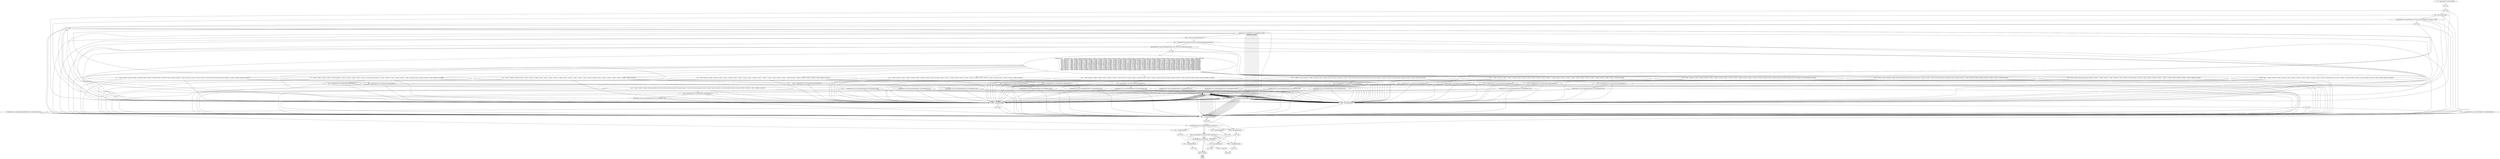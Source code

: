 digraph "unitGraph" {
    "r37 := @parameter0: java.lang.String[]"
    "r38 = null"
    "r39 = null"
    "$r0 = new java.net.Socket"
    "specialinvoke $r0.<java.net.Socket: void <init>(java.lang.String,int)>(\"localhost\", 50006)"
    "r38 = $r0"
    "i0 = 0"
    "staticinvoke <java.lang.Thread: void sleep(long)>(1000L)"
    "$r40 = new java.io.DataOutputStream"
    "$r41 = virtualinvoke r38.<java.net.Socket: java.io.OutputStream getOutputStream()>()"
    "specialinvoke $r40.<java.io.DataOutputStream: void <init>(java.io.OutputStream)>($r41)"
    "r39 = $r40"
    "tableswitch(i0) {     case 0: goto $r23 = \"10001,-75;10002,-75;10003,-61;10001,-75;10001,-73;10001,-74;10004,-76;10001,-73;10001,-74;10002,-74;10001,-73;10003,-63;10001,-73;10001,-75;10001,-74;10001,-73;10001,-75;10002,-76;10003,-61;10001,-73;10001,-73;10001,-75;10004,-75;10001,-74;10001,-73;869511023026823\n\";     case 1: goto $r21 = \"10001,-69;10001,-69;10004,-82;10001,-68;10002,-74;10001,-71;10003,-73;10001,-71;10001,-74;10004,-72;10001,-91;10001,-87;10002,-69;10001,-82;10003,-75;10001,-83;10001,-79;10004,-76;10001,-77;10001,-77;10002,-70;10001,-82;10003,-75;10001,-79;10001,-78;869511023026821\n\";     case 2: goto $r19 = \"10001,-77;10004,-79;10001,-75;10001,-74;10002,-73;10001,-76;10001,-72;10001,-75;10002,-76;10001,-74;10004,-75;10001,-75;10003,-79;10002,-94;10001,-81;10001,-67;10004,-71;10001,-68;10002,-81;10001,-67;10001,-66;10003,-85;10001,-67;10001,-68;10004,-66;869511023026829\n\";     case 3: goto $r17 = \"10001,-75;10001,-75;10001,-77;10001,-75;10004,-78;10001,-78;10001,-76;10002,-74;10001,-78;10003,-78;10001,-78;10001,-77;10004,-78;10001,-76;10001,-76;10002,-73;10001,-74;10003,-78;10001,-76;10001,-75;10001,-75;10004,-78;10001,-74;10002,-74;10001,-76;869511023026828\n\";     case 4: goto $r15 = \"10001,-75;10001,-75;10001,-77;10001,-75;10004,-78;10001,-78;10001,-76;10002,-74;10001,-78;10003,-78;10001,-78;10001,-77;10004,-78;10001,-76;10001,-76;10002,-73;10001,-74;10003,-78;10001,-76;10001,-75;10001,-75;10004,-78;10001,-74;10002,-74;10001,-76;869511023026820\n\";     case 5: goto $r13 = \"10002,-74;10001,-66;10003,-72;10001,-66;10001,-66;10004,-68;10001,-68;10001,-68;10002,-73;10001,-68;10003,-71;10001,-66;10001,-68;10001,-66;10004,-69;10001,-68;10001,-66;10003,-72;10001,-66;10001,-66;10001,-66;10004,-68;10001,-67;10001,-67;10002,-72;869511023026821\n\";     case 6: goto $r11 = \"10001,-65;10001,-66;10003,-73;10001,-66;10001,-66;10001,-66;10004,-69;10001,-68;10001,-66;10002,-73;10003,-75;10001,-68;10001,-66;10001,-68;10004,-68;10001,-66;10001,-68;10003,-75;10001,-66;10001,-67;10004,-68;10001,-66;10001,-66;10001,-66;10003,-81;869511023026825\n\";     case 7: goto $r9 = \"10004,-76;10002,-78;10001,-74;10003,-78;10001,-75;10001,-74;10004,-78;10001,-74;10001,-75;10002,-81;10001,-78;10003,-78;10001,-77;10001,-77;10001,-75;10004,-76;10001,-76;10001,-75;10002,-83;10001,-75;10003,-78;10001,-75;10001,-78;10004,-75;10001,-80;869511023026827\n\";     case 8: goto $r7 = \"10004,-75;10001,-75;10001,-75;10001,-75;10003,-84;10001,-77;10001,-75;10004,-77;10001,-78;10001,-75;10001,-76;10002,-68;10003,-84;10001,-75;10001,-75;10004,-77;10001,-75;10001,-66;10002,-72;10001,-64;10003,-68;10001,-65;10001,-65;10004,-72;10001,-66;869511023026828\n\";     case 9: goto $r5 = \"10003,-61;10001,-75;10004,-75;10001,-76;10001,-76;10002,-73;10001,-77;10003,-62;10001,-75;10001,-75;10001,-75;10004,-76;10001,-77;10001,-75;10002,-74;10003,-63;10001,-84;10001,-84;10001,-85;10004,-77;10001,-85;10001,-84;10002,-80;10001,-84;10003,-64;869511023026822\n\";     case 10: goto $r3 = \"10001,-76;10002,-74;10001,-75;10003,-63;10001,-76;10001,-75;10001,-76;10004,-75;10001,-74;10001,-76;10002,-73;10003,-61;10001,-75;10001,-75;10001,-74;10004,-78;10001,-87;10001,-87;10002,-82;10001,-85;10003,-66;10001,-86;10001,-86;10001,-87;10004,-80;869511023026826\n\";     case 11: goto $r1 = \"10001,-66;10004,-75;10001,-65;10002,-73;10001,-66;10003,-73;10001,-67;10001,-66;10001,-67;10004,-76;10001,-65;10001,-66;10002,-71;10001,-66;10003,-72;10001,-67;10001,-65;10001,-67;10004,-82;10001,-66;10002,-69;10001,-68;10003,-73;10001,-67;10001,-67;869511023026824\n\";     default: goto $r25 = \"10001,-74;10001,-79;10001,-82;10004,-88;10001,-81;10001,-84;10003,-89;10004,-84;10002,-78;10003,-94;10001,-73;10001,-85;10001,-84;10004,-92;10001,-78;10002,-76;10001,-82;10001,-81;10003,-88;10001,-85;10001,-91;10004,-75;10001,-94;10002,-71;10001,-75;869511023026824\n\"; }"
    "$r21 = \"10001,-69;10001,-69;10004,-82;10001,-68;10002,-74;10001,-71;10003,-73;10001,-71;10001,-74;10004,-72;10001,-91;10001,-87;10002,-69;10001,-82;10003,-75;10001,-83;10001,-79;10004,-76;10001,-77;10001,-77;10002,-70;10001,-82;10003,-75;10001,-79;10001,-78;869511023026821\n\""
    "$r22 = virtualinvoke $r21.<java.lang.String: byte[] getBytes()>()"
    "virtualinvoke r39.<java.io.DataOutputStream: void write(byte[])>($r22)"
    "i0 = i0 + 1"
    "goto [?= staticinvoke <java.lang.Thread: void sleep(long)>(1000L)]"
    "$r19 = \"10001,-77;10004,-79;10001,-75;10001,-74;10002,-73;10001,-76;10001,-72;10001,-75;10002,-76;10001,-74;10004,-75;10001,-75;10003,-79;10002,-94;10001,-81;10001,-67;10004,-71;10001,-68;10002,-81;10001,-67;10001,-66;10003,-85;10001,-67;10001,-68;10004,-66;869511023026829\n\""
    "$r20 = virtualinvoke $r19.<java.lang.String: byte[] getBytes()>()"
    "virtualinvoke r39.<java.io.DataOutputStream: void write(byte[])>($r20)"
    "$r17 = \"10001,-75;10001,-75;10001,-77;10001,-75;10004,-78;10001,-78;10001,-76;10002,-74;10001,-78;10003,-78;10001,-78;10001,-77;10004,-78;10001,-76;10001,-76;10002,-73;10001,-74;10003,-78;10001,-76;10001,-75;10001,-75;10004,-78;10001,-74;10002,-74;10001,-76;869511023026828\n\""
    "$r18 = virtualinvoke $r17.<java.lang.String: byte[] getBytes()>()"
    "virtualinvoke r39.<java.io.DataOutputStream: void write(byte[])>($r18)"
    "$r15 = \"10001,-75;10001,-75;10001,-77;10001,-75;10004,-78;10001,-78;10001,-76;10002,-74;10001,-78;10003,-78;10001,-78;10001,-77;10004,-78;10001,-76;10001,-76;10002,-73;10001,-74;10003,-78;10001,-76;10001,-75;10001,-75;10004,-78;10001,-74;10002,-74;10001,-76;869511023026820\n\""
    "$r16 = virtualinvoke $r15.<java.lang.String: byte[] getBytes()>()"
    "virtualinvoke r39.<java.io.DataOutputStream: void write(byte[])>($r16)"
    "$r13 = \"10002,-74;10001,-66;10003,-72;10001,-66;10001,-66;10004,-68;10001,-68;10001,-68;10002,-73;10001,-68;10003,-71;10001,-66;10001,-68;10001,-66;10004,-69;10001,-68;10001,-66;10003,-72;10001,-66;10001,-66;10001,-66;10004,-68;10001,-67;10001,-67;10002,-72;869511023026821\n\""
    "$r14 = virtualinvoke $r13.<java.lang.String: byte[] getBytes()>()"
    "virtualinvoke r39.<java.io.DataOutputStream: void write(byte[])>($r14)"
    "$r11 = \"10001,-65;10001,-66;10003,-73;10001,-66;10001,-66;10001,-66;10004,-69;10001,-68;10001,-66;10002,-73;10003,-75;10001,-68;10001,-66;10001,-68;10004,-68;10001,-66;10001,-68;10003,-75;10001,-66;10001,-67;10004,-68;10001,-66;10001,-66;10001,-66;10003,-81;869511023026825\n\""
    "$r12 = virtualinvoke $r11.<java.lang.String: byte[] getBytes()>()"
    "virtualinvoke r39.<java.io.DataOutputStream: void write(byte[])>($r12)"
    "$r9 = \"10004,-76;10002,-78;10001,-74;10003,-78;10001,-75;10001,-74;10004,-78;10001,-74;10001,-75;10002,-81;10001,-78;10003,-78;10001,-77;10001,-77;10001,-75;10004,-76;10001,-76;10001,-75;10002,-83;10001,-75;10003,-78;10001,-75;10001,-78;10004,-75;10001,-80;869511023026827\n\""
    "$r10 = virtualinvoke $r9.<java.lang.String: byte[] getBytes()>()"
    "virtualinvoke r39.<java.io.DataOutputStream: void write(byte[])>($r10)"
    "$r7 = \"10004,-75;10001,-75;10001,-75;10001,-75;10003,-84;10001,-77;10001,-75;10004,-77;10001,-78;10001,-75;10001,-76;10002,-68;10003,-84;10001,-75;10001,-75;10004,-77;10001,-75;10001,-66;10002,-72;10001,-64;10003,-68;10001,-65;10001,-65;10004,-72;10001,-66;869511023026828\n\""
    "$r8 = virtualinvoke $r7.<java.lang.String: byte[] getBytes()>()"
    "virtualinvoke r39.<java.io.DataOutputStream: void write(byte[])>($r8)"
    "$r5 = \"10003,-61;10001,-75;10004,-75;10001,-76;10001,-76;10002,-73;10001,-77;10003,-62;10001,-75;10001,-75;10001,-75;10004,-76;10001,-77;10001,-75;10002,-74;10003,-63;10001,-84;10001,-84;10001,-85;10004,-77;10001,-85;10001,-84;10002,-80;10001,-84;10003,-64;869511023026822\n\""
    "$r6 = virtualinvoke $r5.<java.lang.String: byte[] getBytes()>()"
    "virtualinvoke r39.<java.io.DataOutputStream: void write(byte[])>($r6)"
    "$r3 = \"10001,-76;10002,-74;10001,-75;10003,-63;10001,-76;10001,-75;10001,-76;10004,-75;10001,-74;10001,-76;10002,-73;10003,-61;10001,-75;10001,-75;10001,-74;10004,-78;10001,-87;10001,-87;10002,-82;10001,-85;10003,-66;10001,-86;10001,-86;10001,-87;10004,-80;869511023026826\n\""
    "$r4 = virtualinvoke $r3.<java.lang.String: byte[] getBytes()>()"
    "virtualinvoke r39.<java.io.DataOutputStream: void write(byte[])>($r4)"
    "$r1 = \"10001,-66;10004,-75;10001,-65;10002,-73;10001,-66;10003,-73;10001,-67;10001,-66;10001,-67;10004,-76;10001,-65;10001,-66;10002,-71;10001,-66;10003,-72;10001,-67;10001,-65;10001,-67;10004,-82;10001,-66;10002,-69;10001,-68;10003,-73;10001,-67;10001,-67;869511023026824\n\""
    "$r2 = virtualinvoke $r1.<java.lang.String: byte[] getBytes()>()"
    "virtualinvoke r39.<java.io.DataOutputStream: void write(byte[])>($r2)"
    "$r23 = \"10001,-75;10002,-75;10003,-61;10001,-75;10001,-73;10001,-74;10004,-76;10001,-73;10001,-74;10002,-74;10001,-73;10003,-63;10001,-73;10001,-75;10001,-74;10001,-73;10001,-75;10002,-76;10003,-61;10001,-73;10001,-73;10001,-75;10004,-75;10001,-74;10001,-73;869511023026823\n\""
    "$r24 = virtualinvoke $r23.<java.lang.String: byte[] getBytes()>()"
    "virtualinvoke r39.<java.io.DataOutputStream: void write(byte[])>($r24)"
    "$r25 = \"10001,-74;10001,-79;10001,-82;10004,-88;10001,-81;10001,-84;10003,-89;10004,-84;10002,-78;10003,-94;10001,-73;10001,-85;10001,-84;10004,-92;10001,-78;10002,-76;10001,-82;10001,-81;10003,-88;10001,-85;10001,-91;10004,-75;10001,-94;10002,-71;10001,-75;869511023026824\n\""
    "$r26 = virtualinvoke $r25.<java.lang.String: byte[] getBytes()>()"
    "virtualinvoke r39.<java.io.DataOutputStream: void write(byte[])>($r26)"
    "$r36 := @caughtexception"
    "r42 = $r36"
    "virtualinvoke r42.<java.io.IOException: void printStackTrace()>()"
    "virtualinvoke r39.<java.io.DataOutputStream: void close()>()"
    "goto [?= virtualinvoke r38.<java.net.Socket: void close()>()]"
    "$r35 := @caughtexception"
    "r43 = $r35"
    "virtualinvoke r38.<java.net.Socket: void close()>()"
    "goto [?= return]"
    "$r34 := @caughtexception"
    "r44 = $r34"
    "$r33 := @caughtexception"
    "r45 = $r33"
    "virtualinvoke r45.<java.lang.InterruptedException: void printStackTrace()>()"
    "$r32 := @caughtexception"
    "r46 = $r32"
    "$r31 := @caughtexception"
    "r47 = $r31"
    "$r30 := @caughtexception"
    "r28 = $r30"
    "$r29 := @caughtexception"
    "r48 = $r29"
    "goto [?= throw r28]"
    "$r27 := @caughtexception"
    "r49 = $r27"
    "throw r28"
    "return"
    "r37 := @parameter0: java.lang.String[]"->"r38 = null";
    "r38 = null"->"r39 = null";
    "r39 = null"->"$r36 := @caughtexception";
    "r39 = null"->"$r33 := @caughtexception";
    "r39 = null"->"$r30 := @caughtexception";
    "r39 = null"->"$r0 = new java.net.Socket";
    "$r0 = new java.net.Socket"->"$r36 := @caughtexception";
    "$r0 = new java.net.Socket"->"$r33 := @caughtexception";
    "$r0 = new java.net.Socket"->"$r30 := @caughtexception";
    "$r0 = new java.net.Socket"->"specialinvoke $r0.<java.net.Socket: void <init>(java.lang.String,int)>(\"localhost\", 50006)";
    "specialinvoke $r0.<java.net.Socket: void <init>(java.lang.String,int)>(\"localhost\", 50006)"->"$r36 := @caughtexception";
    "specialinvoke $r0.<java.net.Socket: void <init>(java.lang.String,int)>(\"localhost\", 50006)"->"$r33 := @caughtexception";
    "specialinvoke $r0.<java.net.Socket: void <init>(java.lang.String,int)>(\"localhost\", 50006)"->"$r30 := @caughtexception";
    "specialinvoke $r0.<java.net.Socket: void <init>(java.lang.String,int)>(\"localhost\", 50006)"->"r38 = $r0";
    "r38 = $r0"->"$r36 := @caughtexception";
    "r38 = $r0"->"$r33 := @caughtexception";
    "r38 = $r0"->"$r30 := @caughtexception";
    "r38 = $r0"->"i0 = 0";
    "i0 = 0"->"$r36 := @caughtexception";
    "i0 = 0"->"$r33 := @caughtexception";
    "i0 = 0"->"$r30 := @caughtexception";
    "i0 = 0"->"staticinvoke <java.lang.Thread: void sleep(long)>(1000L)";
    "staticinvoke <java.lang.Thread: void sleep(long)>(1000L)"->"$r36 := @caughtexception";
    "staticinvoke <java.lang.Thread: void sleep(long)>(1000L)"->"$r33 := @caughtexception";
    "staticinvoke <java.lang.Thread: void sleep(long)>(1000L)"->"$r30 := @caughtexception";
    "staticinvoke <java.lang.Thread: void sleep(long)>(1000L)"->"$r40 = new java.io.DataOutputStream";
    "$r40 = new java.io.DataOutputStream"->"$r36 := @caughtexception";
    "$r40 = new java.io.DataOutputStream"->"$r33 := @caughtexception";
    "$r40 = new java.io.DataOutputStream"->"$r30 := @caughtexception";
    "$r40 = new java.io.DataOutputStream"->"$r41 = virtualinvoke r38.<java.net.Socket: java.io.OutputStream getOutputStream()>()";
    "$r41 = virtualinvoke r38.<java.net.Socket: java.io.OutputStream getOutputStream()>()"->"$r36 := @caughtexception";
    "$r41 = virtualinvoke r38.<java.net.Socket: java.io.OutputStream getOutputStream()>()"->"$r33 := @caughtexception";
    "$r41 = virtualinvoke r38.<java.net.Socket: java.io.OutputStream getOutputStream()>()"->"$r30 := @caughtexception";
    "$r41 = virtualinvoke r38.<java.net.Socket: java.io.OutputStream getOutputStream()>()"->"specialinvoke $r40.<java.io.DataOutputStream: void <init>(java.io.OutputStream)>($r41)";
    "specialinvoke $r40.<java.io.DataOutputStream: void <init>(java.io.OutputStream)>($r41)"->"$r36 := @caughtexception";
    "specialinvoke $r40.<java.io.DataOutputStream: void <init>(java.io.OutputStream)>($r41)"->"$r33 := @caughtexception";
    "specialinvoke $r40.<java.io.DataOutputStream: void <init>(java.io.OutputStream)>($r41)"->"$r30 := @caughtexception";
    "specialinvoke $r40.<java.io.DataOutputStream: void <init>(java.io.OutputStream)>($r41)"->"r39 = $r40";
    "r39 = $r40"->"$r36 := @caughtexception";
    "r39 = $r40"->"$r33 := @caughtexception";
    "r39 = $r40"->"$r30 := @caughtexception";
    "r39 = $r40"->"tableswitch(i0) {     case 0: goto $r23 = \"10001,-75;10002,-75;10003,-61;10001,-75;10001,-73;10001,-74;10004,-76;10001,-73;10001,-74;10002,-74;10001,-73;10003,-63;10001,-73;10001,-75;10001,-74;10001,-73;10001,-75;10002,-76;10003,-61;10001,-73;10001,-73;10001,-75;10004,-75;10001,-74;10001,-73;869511023026823\n\";     case 1: goto $r21 = \"10001,-69;10001,-69;10004,-82;10001,-68;10002,-74;10001,-71;10003,-73;10001,-71;10001,-74;10004,-72;10001,-91;10001,-87;10002,-69;10001,-82;10003,-75;10001,-83;10001,-79;10004,-76;10001,-77;10001,-77;10002,-70;10001,-82;10003,-75;10001,-79;10001,-78;869511023026821\n\";     case 2: goto $r19 = \"10001,-77;10004,-79;10001,-75;10001,-74;10002,-73;10001,-76;10001,-72;10001,-75;10002,-76;10001,-74;10004,-75;10001,-75;10003,-79;10002,-94;10001,-81;10001,-67;10004,-71;10001,-68;10002,-81;10001,-67;10001,-66;10003,-85;10001,-67;10001,-68;10004,-66;869511023026829\n\";     case 3: goto $r17 = \"10001,-75;10001,-75;10001,-77;10001,-75;10004,-78;10001,-78;10001,-76;10002,-74;10001,-78;10003,-78;10001,-78;10001,-77;10004,-78;10001,-76;10001,-76;10002,-73;10001,-74;10003,-78;10001,-76;10001,-75;10001,-75;10004,-78;10001,-74;10002,-74;10001,-76;869511023026828\n\";     case 4: goto $r15 = \"10001,-75;10001,-75;10001,-77;10001,-75;10004,-78;10001,-78;10001,-76;10002,-74;10001,-78;10003,-78;10001,-78;10001,-77;10004,-78;10001,-76;10001,-76;10002,-73;10001,-74;10003,-78;10001,-76;10001,-75;10001,-75;10004,-78;10001,-74;10002,-74;10001,-76;869511023026820\n\";     case 5: goto $r13 = \"10002,-74;10001,-66;10003,-72;10001,-66;10001,-66;10004,-68;10001,-68;10001,-68;10002,-73;10001,-68;10003,-71;10001,-66;10001,-68;10001,-66;10004,-69;10001,-68;10001,-66;10003,-72;10001,-66;10001,-66;10001,-66;10004,-68;10001,-67;10001,-67;10002,-72;869511023026821\n\";     case 6: goto $r11 = \"10001,-65;10001,-66;10003,-73;10001,-66;10001,-66;10001,-66;10004,-69;10001,-68;10001,-66;10002,-73;10003,-75;10001,-68;10001,-66;10001,-68;10004,-68;10001,-66;10001,-68;10003,-75;10001,-66;10001,-67;10004,-68;10001,-66;10001,-66;10001,-66;10003,-81;869511023026825\n\";     case 7: goto $r9 = \"10004,-76;10002,-78;10001,-74;10003,-78;10001,-75;10001,-74;10004,-78;10001,-74;10001,-75;10002,-81;10001,-78;10003,-78;10001,-77;10001,-77;10001,-75;10004,-76;10001,-76;10001,-75;10002,-83;10001,-75;10003,-78;10001,-75;10001,-78;10004,-75;10001,-80;869511023026827\n\";     case 8: goto $r7 = \"10004,-75;10001,-75;10001,-75;10001,-75;10003,-84;10001,-77;10001,-75;10004,-77;10001,-78;10001,-75;10001,-76;10002,-68;10003,-84;10001,-75;10001,-75;10004,-77;10001,-75;10001,-66;10002,-72;10001,-64;10003,-68;10001,-65;10001,-65;10004,-72;10001,-66;869511023026828\n\";     case 9: goto $r5 = \"10003,-61;10001,-75;10004,-75;10001,-76;10001,-76;10002,-73;10001,-77;10003,-62;10001,-75;10001,-75;10001,-75;10004,-76;10001,-77;10001,-75;10002,-74;10003,-63;10001,-84;10001,-84;10001,-85;10004,-77;10001,-85;10001,-84;10002,-80;10001,-84;10003,-64;869511023026822\n\";     case 10: goto $r3 = \"10001,-76;10002,-74;10001,-75;10003,-63;10001,-76;10001,-75;10001,-76;10004,-75;10001,-74;10001,-76;10002,-73;10003,-61;10001,-75;10001,-75;10001,-74;10004,-78;10001,-87;10001,-87;10002,-82;10001,-85;10003,-66;10001,-86;10001,-86;10001,-87;10004,-80;869511023026826\n\";     case 11: goto $r1 = \"10001,-66;10004,-75;10001,-65;10002,-73;10001,-66;10003,-73;10001,-67;10001,-66;10001,-67;10004,-76;10001,-65;10001,-66;10002,-71;10001,-66;10003,-72;10001,-67;10001,-65;10001,-67;10004,-82;10001,-66;10002,-69;10001,-68;10003,-73;10001,-67;10001,-67;869511023026824\n\";     default: goto $r25 = \"10001,-74;10001,-79;10001,-82;10004,-88;10001,-81;10001,-84;10003,-89;10004,-84;10002,-78;10003,-94;10001,-73;10001,-85;10001,-84;10004,-92;10001,-78;10002,-76;10001,-82;10001,-81;10003,-88;10001,-85;10001,-91;10004,-75;10001,-94;10002,-71;10001,-75;869511023026824\n\"; }";
    "tableswitch(i0) {     case 0: goto $r23 = \"10001,-75;10002,-75;10003,-61;10001,-75;10001,-73;10001,-74;10004,-76;10001,-73;10001,-74;10002,-74;10001,-73;10003,-63;10001,-73;10001,-75;10001,-74;10001,-73;10001,-75;10002,-76;10003,-61;10001,-73;10001,-73;10001,-75;10004,-75;10001,-74;10001,-73;869511023026823\n\";     case 1: goto $r21 = \"10001,-69;10001,-69;10004,-82;10001,-68;10002,-74;10001,-71;10003,-73;10001,-71;10001,-74;10004,-72;10001,-91;10001,-87;10002,-69;10001,-82;10003,-75;10001,-83;10001,-79;10004,-76;10001,-77;10001,-77;10002,-70;10001,-82;10003,-75;10001,-79;10001,-78;869511023026821\n\";     case 2: goto $r19 = \"10001,-77;10004,-79;10001,-75;10001,-74;10002,-73;10001,-76;10001,-72;10001,-75;10002,-76;10001,-74;10004,-75;10001,-75;10003,-79;10002,-94;10001,-81;10001,-67;10004,-71;10001,-68;10002,-81;10001,-67;10001,-66;10003,-85;10001,-67;10001,-68;10004,-66;869511023026829\n\";     case 3: goto $r17 = \"10001,-75;10001,-75;10001,-77;10001,-75;10004,-78;10001,-78;10001,-76;10002,-74;10001,-78;10003,-78;10001,-78;10001,-77;10004,-78;10001,-76;10001,-76;10002,-73;10001,-74;10003,-78;10001,-76;10001,-75;10001,-75;10004,-78;10001,-74;10002,-74;10001,-76;869511023026828\n\";     case 4: goto $r15 = \"10001,-75;10001,-75;10001,-77;10001,-75;10004,-78;10001,-78;10001,-76;10002,-74;10001,-78;10003,-78;10001,-78;10001,-77;10004,-78;10001,-76;10001,-76;10002,-73;10001,-74;10003,-78;10001,-76;10001,-75;10001,-75;10004,-78;10001,-74;10002,-74;10001,-76;869511023026820\n\";     case 5: goto $r13 = \"10002,-74;10001,-66;10003,-72;10001,-66;10001,-66;10004,-68;10001,-68;10001,-68;10002,-73;10001,-68;10003,-71;10001,-66;10001,-68;10001,-66;10004,-69;10001,-68;10001,-66;10003,-72;10001,-66;10001,-66;10001,-66;10004,-68;10001,-67;10001,-67;10002,-72;869511023026821\n\";     case 6: goto $r11 = \"10001,-65;10001,-66;10003,-73;10001,-66;10001,-66;10001,-66;10004,-69;10001,-68;10001,-66;10002,-73;10003,-75;10001,-68;10001,-66;10001,-68;10004,-68;10001,-66;10001,-68;10003,-75;10001,-66;10001,-67;10004,-68;10001,-66;10001,-66;10001,-66;10003,-81;869511023026825\n\";     case 7: goto $r9 = \"10004,-76;10002,-78;10001,-74;10003,-78;10001,-75;10001,-74;10004,-78;10001,-74;10001,-75;10002,-81;10001,-78;10003,-78;10001,-77;10001,-77;10001,-75;10004,-76;10001,-76;10001,-75;10002,-83;10001,-75;10003,-78;10001,-75;10001,-78;10004,-75;10001,-80;869511023026827\n\";     case 8: goto $r7 = \"10004,-75;10001,-75;10001,-75;10001,-75;10003,-84;10001,-77;10001,-75;10004,-77;10001,-78;10001,-75;10001,-76;10002,-68;10003,-84;10001,-75;10001,-75;10004,-77;10001,-75;10001,-66;10002,-72;10001,-64;10003,-68;10001,-65;10001,-65;10004,-72;10001,-66;869511023026828\n\";     case 9: goto $r5 = \"10003,-61;10001,-75;10004,-75;10001,-76;10001,-76;10002,-73;10001,-77;10003,-62;10001,-75;10001,-75;10001,-75;10004,-76;10001,-77;10001,-75;10002,-74;10003,-63;10001,-84;10001,-84;10001,-85;10004,-77;10001,-85;10001,-84;10002,-80;10001,-84;10003,-64;869511023026822\n\";     case 10: goto $r3 = \"10001,-76;10002,-74;10001,-75;10003,-63;10001,-76;10001,-75;10001,-76;10004,-75;10001,-74;10001,-76;10002,-73;10003,-61;10001,-75;10001,-75;10001,-74;10004,-78;10001,-87;10001,-87;10002,-82;10001,-85;10003,-66;10001,-86;10001,-86;10001,-87;10004,-80;869511023026826\n\";     case 11: goto $r1 = \"10001,-66;10004,-75;10001,-65;10002,-73;10001,-66;10003,-73;10001,-67;10001,-66;10001,-67;10004,-76;10001,-65;10001,-66;10002,-71;10001,-66;10003,-72;10001,-67;10001,-65;10001,-67;10004,-82;10001,-66;10002,-69;10001,-68;10003,-73;10001,-67;10001,-67;869511023026824\n\";     default: goto $r25 = \"10001,-74;10001,-79;10001,-82;10004,-88;10001,-81;10001,-84;10003,-89;10004,-84;10002,-78;10003,-94;10001,-73;10001,-85;10001,-84;10004,-92;10001,-78;10002,-76;10001,-82;10001,-81;10003,-88;10001,-85;10001,-91;10004,-75;10001,-94;10002,-71;10001,-75;869511023026824\n\"; }"->"$r23 = \"10001,-75;10002,-75;10003,-61;10001,-75;10001,-73;10001,-74;10004,-76;10001,-73;10001,-74;10002,-74;10001,-73;10003,-63;10001,-73;10001,-75;10001,-74;10001,-73;10001,-75;10002,-76;10003,-61;10001,-73;10001,-73;10001,-75;10004,-75;10001,-74;10001,-73;869511023026823\n\"";
    "tableswitch(i0) {     case 0: goto $r23 = \"10001,-75;10002,-75;10003,-61;10001,-75;10001,-73;10001,-74;10004,-76;10001,-73;10001,-74;10002,-74;10001,-73;10003,-63;10001,-73;10001,-75;10001,-74;10001,-73;10001,-75;10002,-76;10003,-61;10001,-73;10001,-73;10001,-75;10004,-75;10001,-74;10001,-73;869511023026823\n\";     case 1: goto $r21 = \"10001,-69;10001,-69;10004,-82;10001,-68;10002,-74;10001,-71;10003,-73;10001,-71;10001,-74;10004,-72;10001,-91;10001,-87;10002,-69;10001,-82;10003,-75;10001,-83;10001,-79;10004,-76;10001,-77;10001,-77;10002,-70;10001,-82;10003,-75;10001,-79;10001,-78;869511023026821\n\";     case 2: goto $r19 = \"10001,-77;10004,-79;10001,-75;10001,-74;10002,-73;10001,-76;10001,-72;10001,-75;10002,-76;10001,-74;10004,-75;10001,-75;10003,-79;10002,-94;10001,-81;10001,-67;10004,-71;10001,-68;10002,-81;10001,-67;10001,-66;10003,-85;10001,-67;10001,-68;10004,-66;869511023026829\n\";     case 3: goto $r17 = \"10001,-75;10001,-75;10001,-77;10001,-75;10004,-78;10001,-78;10001,-76;10002,-74;10001,-78;10003,-78;10001,-78;10001,-77;10004,-78;10001,-76;10001,-76;10002,-73;10001,-74;10003,-78;10001,-76;10001,-75;10001,-75;10004,-78;10001,-74;10002,-74;10001,-76;869511023026828\n\";     case 4: goto $r15 = \"10001,-75;10001,-75;10001,-77;10001,-75;10004,-78;10001,-78;10001,-76;10002,-74;10001,-78;10003,-78;10001,-78;10001,-77;10004,-78;10001,-76;10001,-76;10002,-73;10001,-74;10003,-78;10001,-76;10001,-75;10001,-75;10004,-78;10001,-74;10002,-74;10001,-76;869511023026820\n\";     case 5: goto $r13 = \"10002,-74;10001,-66;10003,-72;10001,-66;10001,-66;10004,-68;10001,-68;10001,-68;10002,-73;10001,-68;10003,-71;10001,-66;10001,-68;10001,-66;10004,-69;10001,-68;10001,-66;10003,-72;10001,-66;10001,-66;10001,-66;10004,-68;10001,-67;10001,-67;10002,-72;869511023026821\n\";     case 6: goto $r11 = \"10001,-65;10001,-66;10003,-73;10001,-66;10001,-66;10001,-66;10004,-69;10001,-68;10001,-66;10002,-73;10003,-75;10001,-68;10001,-66;10001,-68;10004,-68;10001,-66;10001,-68;10003,-75;10001,-66;10001,-67;10004,-68;10001,-66;10001,-66;10001,-66;10003,-81;869511023026825\n\";     case 7: goto $r9 = \"10004,-76;10002,-78;10001,-74;10003,-78;10001,-75;10001,-74;10004,-78;10001,-74;10001,-75;10002,-81;10001,-78;10003,-78;10001,-77;10001,-77;10001,-75;10004,-76;10001,-76;10001,-75;10002,-83;10001,-75;10003,-78;10001,-75;10001,-78;10004,-75;10001,-80;869511023026827\n\";     case 8: goto $r7 = \"10004,-75;10001,-75;10001,-75;10001,-75;10003,-84;10001,-77;10001,-75;10004,-77;10001,-78;10001,-75;10001,-76;10002,-68;10003,-84;10001,-75;10001,-75;10004,-77;10001,-75;10001,-66;10002,-72;10001,-64;10003,-68;10001,-65;10001,-65;10004,-72;10001,-66;869511023026828\n\";     case 9: goto $r5 = \"10003,-61;10001,-75;10004,-75;10001,-76;10001,-76;10002,-73;10001,-77;10003,-62;10001,-75;10001,-75;10001,-75;10004,-76;10001,-77;10001,-75;10002,-74;10003,-63;10001,-84;10001,-84;10001,-85;10004,-77;10001,-85;10001,-84;10002,-80;10001,-84;10003,-64;869511023026822\n\";     case 10: goto $r3 = \"10001,-76;10002,-74;10001,-75;10003,-63;10001,-76;10001,-75;10001,-76;10004,-75;10001,-74;10001,-76;10002,-73;10003,-61;10001,-75;10001,-75;10001,-74;10004,-78;10001,-87;10001,-87;10002,-82;10001,-85;10003,-66;10001,-86;10001,-86;10001,-87;10004,-80;869511023026826\n\";     case 11: goto $r1 = \"10001,-66;10004,-75;10001,-65;10002,-73;10001,-66;10003,-73;10001,-67;10001,-66;10001,-67;10004,-76;10001,-65;10001,-66;10002,-71;10001,-66;10003,-72;10001,-67;10001,-65;10001,-67;10004,-82;10001,-66;10002,-69;10001,-68;10003,-73;10001,-67;10001,-67;869511023026824\n\";     default: goto $r25 = \"10001,-74;10001,-79;10001,-82;10004,-88;10001,-81;10001,-84;10003,-89;10004,-84;10002,-78;10003,-94;10001,-73;10001,-85;10001,-84;10004,-92;10001,-78;10002,-76;10001,-82;10001,-81;10003,-88;10001,-85;10001,-91;10004,-75;10001,-94;10002,-71;10001,-75;869511023026824\n\"; }"->"$r21 = \"10001,-69;10001,-69;10004,-82;10001,-68;10002,-74;10001,-71;10003,-73;10001,-71;10001,-74;10004,-72;10001,-91;10001,-87;10002,-69;10001,-82;10003,-75;10001,-83;10001,-79;10004,-76;10001,-77;10001,-77;10002,-70;10001,-82;10003,-75;10001,-79;10001,-78;869511023026821\n\"";
    "tableswitch(i0) {     case 0: goto $r23 = \"10001,-75;10002,-75;10003,-61;10001,-75;10001,-73;10001,-74;10004,-76;10001,-73;10001,-74;10002,-74;10001,-73;10003,-63;10001,-73;10001,-75;10001,-74;10001,-73;10001,-75;10002,-76;10003,-61;10001,-73;10001,-73;10001,-75;10004,-75;10001,-74;10001,-73;869511023026823\n\";     case 1: goto $r21 = \"10001,-69;10001,-69;10004,-82;10001,-68;10002,-74;10001,-71;10003,-73;10001,-71;10001,-74;10004,-72;10001,-91;10001,-87;10002,-69;10001,-82;10003,-75;10001,-83;10001,-79;10004,-76;10001,-77;10001,-77;10002,-70;10001,-82;10003,-75;10001,-79;10001,-78;869511023026821\n\";     case 2: goto $r19 = \"10001,-77;10004,-79;10001,-75;10001,-74;10002,-73;10001,-76;10001,-72;10001,-75;10002,-76;10001,-74;10004,-75;10001,-75;10003,-79;10002,-94;10001,-81;10001,-67;10004,-71;10001,-68;10002,-81;10001,-67;10001,-66;10003,-85;10001,-67;10001,-68;10004,-66;869511023026829\n\";     case 3: goto $r17 = \"10001,-75;10001,-75;10001,-77;10001,-75;10004,-78;10001,-78;10001,-76;10002,-74;10001,-78;10003,-78;10001,-78;10001,-77;10004,-78;10001,-76;10001,-76;10002,-73;10001,-74;10003,-78;10001,-76;10001,-75;10001,-75;10004,-78;10001,-74;10002,-74;10001,-76;869511023026828\n\";     case 4: goto $r15 = \"10001,-75;10001,-75;10001,-77;10001,-75;10004,-78;10001,-78;10001,-76;10002,-74;10001,-78;10003,-78;10001,-78;10001,-77;10004,-78;10001,-76;10001,-76;10002,-73;10001,-74;10003,-78;10001,-76;10001,-75;10001,-75;10004,-78;10001,-74;10002,-74;10001,-76;869511023026820\n\";     case 5: goto $r13 = \"10002,-74;10001,-66;10003,-72;10001,-66;10001,-66;10004,-68;10001,-68;10001,-68;10002,-73;10001,-68;10003,-71;10001,-66;10001,-68;10001,-66;10004,-69;10001,-68;10001,-66;10003,-72;10001,-66;10001,-66;10001,-66;10004,-68;10001,-67;10001,-67;10002,-72;869511023026821\n\";     case 6: goto $r11 = \"10001,-65;10001,-66;10003,-73;10001,-66;10001,-66;10001,-66;10004,-69;10001,-68;10001,-66;10002,-73;10003,-75;10001,-68;10001,-66;10001,-68;10004,-68;10001,-66;10001,-68;10003,-75;10001,-66;10001,-67;10004,-68;10001,-66;10001,-66;10001,-66;10003,-81;869511023026825\n\";     case 7: goto $r9 = \"10004,-76;10002,-78;10001,-74;10003,-78;10001,-75;10001,-74;10004,-78;10001,-74;10001,-75;10002,-81;10001,-78;10003,-78;10001,-77;10001,-77;10001,-75;10004,-76;10001,-76;10001,-75;10002,-83;10001,-75;10003,-78;10001,-75;10001,-78;10004,-75;10001,-80;869511023026827\n\";     case 8: goto $r7 = \"10004,-75;10001,-75;10001,-75;10001,-75;10003,-84;10001,-77;10001,-75;10004,-77;10001,-78;10001,-75;10001,-76;10002,-68;10003,-84;10001,-75;10001,-75;10004,-77;10001,-75;10001,-66;10002,-72;10001,-64;10003,-68;10001,-65;10001,-65;10004,-72;10001,-66;869511023026828\n\";     case 9: goto $r5 = \"10003,-61;10001,-75;10004,-75;10001,-76;10001,-76;10002,-73;10001,-77;10003,-62;10001,-75;10001,-75;10001,-75;10004,-76;10001,-77;10001,-75;10002,-74;10003,-63;10001,-84;10001,-84;10001,-85;10004,-77;10001,-85;10001,-84;10002,-80;10001,-84;10003,-64;869511023026822\n\";     case 10: goto $r3 = \"10001,-76;10002,-74;10001,-75;10003,-63;10001,-76;10001,-75;10001,-76;10004,-75;10001,-74;10001,-76;10002,-73;10003,-61;10001,-75;10001,-75;10001,-74;10004,-78;10001,-87;10001,-87;10002,-82;10001,-85;10003,-66;10001,-86;10001,-86;10001,-87;10004,-80;869511023026826\n\";     case 11: goto $r1 = \"10001,-66;10004,-75;10001,-65;10002,-73;10001,-66;10003,-73;10001,-67;10001,-66;10001,-67;10004,-76;10001,-65;10001,-66;10002,-71;10001,-66;10003,-72;10001,-67;10001,-65;10001,-67;10004,-82;10001,-66;10002,-69;10001,-68;10003,-73;10001,-67;10001,-67;869511023026824\n\";     default: goto $r25 = \"10001,-74;10001,-79;10001,-82;10004,-88;10001,-81;10001,-84;10003,-89;10004,-84;10002,-78;10003,-94;10001,-73;10001,-85;10001,-84;10004,-92;10001,-78;10002,-76;10001,-82;10001,-81;10003,-88;10001,-85;10001,-91;10004,-75;10001,-94;10002,-71;10001,-75;869511023026824\n\"; }"->"$r19 = \"10001,-77;10004,-79;10001,-75;10001,-74;10002,-73;10001,-76;10001,-72;10001,-75;10002,-76;10001,-74;10004,-75;10001,-75;10003,-79;10002,-94;10001,-81;10001,-67;10004,-71;10001,-68;10002,-81;10001,-67;10001,-66;10003,-85;10001,-67;10001,-68;10004,-66;869511023026829\n\"";
    "tableswitch(i0) {     case 0: goto $r23 = \"10001,-75;10002,-75;10003,-61;10001,-75;10001,-73;10001,-74;10004,-76;10001,-73;10001,-74;10002,-74;10001,-73;10003,-63;10001,-73;10001,-75;10001,-74;10001,-73;10001,-75;10002,-76;10003,-61;10001,-73;10001,-73;10001,-75;10004,-75;10001,-74;10001,-73;869511023026823\n\";     case 1: goto $r21 = \"10001,-69;10001,-69;10004,-82;10001,-68;10002,-74;10001,-71;10003,-73;10001,-71;10001,-74;10004,-72;10001,-91;10001,-87;10002,-69;10001,-82;10003,-75;10001,-83;10001,-79;10004,-76;10001,-77;10001,-77;10002,-70;10001,-82;10003,-75;10001,-79;10001,-78;869511023026821\n\";     case 2: goto $r19 = \"10001,-77;10004,-79;10001,-75;10001,-74;10002,-73;10001,-76;10001,-72;10001,-75;10002,-76;10001,-74;10004,-75;10001,-75;10003,-79;10002,-94;10001,-81;10001,-67;10004,-71;10001,-68;10002,-81;10001,-67;10001,-66;10003,-85;10001,-67;10001,-68;10004,-66;869511023026829\n\";     case 3: goto $r17 = \"10001,-75;10001,-75;10001,-77;10001,-75;10004,-78;10001,-78;10001,-76;10002,-74;10001,-78;10003,-78;10001,-78;10001,-77;10004,-78;10001,-76;10001,-76;10002,-73;10001,-74;10003,-78;10001,-76;10001,-75;10001,-75;10004,-78;10001,-74;10002,-74;10001,-76;869511023026828\n\";     case 4: goto $r15 = \"10001,-75;10001,-75;10001,-77;10001,-75;10004,-78;10001,-78;10001,-76;10002,-74;10001,-78;10003,-78;10001,-78;10001,-77;10004,-78;10001,-76;10001,-76;10002,-73;10001,-74;10003,-78;10001,-76;10001,-75;10001,-75;10004,-78;10001,-74;10002,-74;10001,-76;869511023026820\n\";     case 5: goto $r13 = \"10002,-74;10001,-66;10003,-72;10001,-66;10001,-66;10004,-68;10001,-68;10001,-68;10002,-73;10001,-68;10003,-71;10001,-66;10001,-68;10001,-66;10004,-69;10001,-68;10001,-66;10003,-72;10001,-66;10001,-66;10001,-66;10004,-68;10001,-67;10001,-67;10002,-72;869511023026821\n\";     case 6: goto $r11 = \"10001,-65;10001,-66;10003,-73;10001,-66;10001,-66;10001,-66;10004,-69;10001,-68;10001,-66;10002,-73;10003,-75;10001,-68;10001,-66;10001,-68;10004,-68;10001,-66;10001,-68;10003,-75;10001,-66;10001,-67;10004,-68;10001,-66;10001,-66;10001,-66;10003,-81;869511023026825\n\";     case 7: goto $r9 = \"10004,-76;10002,-78;10001,-74;10003,-78;10001,-75;10001,-74;10004,-78;10001,-74;10001,-75;10002,-81;10001,-78;10003,-78;10001,-77;10001,-77;10001,-75;10004,-76;10001,-76;10001,-75;10002,-83;10001,-75;10003,-78;10001,-75;10001,-78;10004,-75;10001,-80;869511023026827\n\";     case 8: goto $r7 = \"10004,-75;10001,-75;10001,-75;10001,-75;10003,-84;10001,-77;10001,-75;10004,-77;10001,-78;10001,-75;10001,-76;10002,-68;10003,-84;10001,-75;10001,-75;10004,-77;10001,-75;10001,-66;10002,-72;10001,-64;10003,-68;10001,-65;10001,-65;10004,-72;10001,-66;869511023026828\n\";     case 9: goto $r5 = \"10003,-61;10001,-75;10004,-75;10001,-76;10001,-76;10002,-73;10001,-77;10003,-62;10001,-75;10001,-75;10001,-75;10004,-76;10001,-77;10001,-75;10002,-74;10003,-63;10001,-84;10001,-84;10001,-85;10004,-77;10001,-85;10001,-84;10002,-80;10001,-84;10003,-64;869511023026822\n\";     case 10: goto $r3 = \"10001,-76;10002,-74;10001,-75;10003,-63;10001,-76;10001,-75;10001,-76;10004,-75;10001,-74;10001,-76;10002,-73;10003,-61;10001,-75;10001,-75;10001,-74;10004,-78;10001,-87;10001,-87;10002,-82;10001,-85;10003,-66;10001,-86;10001,-86;10001,-87;10004,-80;869511023026826\n\";     case 11: goto $r1 = \"10001,-66;10004,-75;10001,-65;10002,-73;10001,-66;10003,-73;10001,-67;10001,-66;10001,-67;10004,-76;10001,-65;10001,-66;10002,-71;10001,-66;10003,-72;10001,-67;10001,-65;10001,-67;10004,-82;10001,-66;10002,-69;10001,-68;10003,-73;10001,-67;10001,-67;869511023026824\n\";     default: goto $r25 = \"10001,-74;10001,-79;10001,-82;10004,-88;10001,-81;10001,-84;10003,-89;10004,-84;10002,-78;10003,-94;10001,-73;10001,-85;10001,-84;10004,-92;10001,-78;10002,-76;10001,-82;10001,-81;10003,-88;10001,-85;10001,-91;10004,-75;10001,-94;10002,-71;10001,-75;869511023026824\n\"; }"->"$r17 = \"10001,-75;10001,-75;10001,-77;10001,-75;10004,-78;10001,-78;10001,-76;10002,-74;10001,-78;10003,-78;10001,-78;10001,-77;10004,-78;10001,-76;10001,-76;10002,-73;10001,-74;10003,-78;10001,-76;10001,-75;10001,-75;10004,-78;10001,-74;10002,-74;10001,-76;869511023026828\n\"";
    "tableswitch(i0) {     case 0: goto $r23 = \"10001,-75;10002,-75;10003,-61;10001,-75;10001,-73;10001,-74;10004,-76;10001,-73;10001,-74;10002,-74;10001,-73;10003,-63;10001,-73;10001,-75;10001,-74;10001,-73;10001,-75;10002,-76;10003,-61;10001,-73;10001,-73;10001,-75;10004,-75;10001,-74;10001,-73;869511023026823\n\";     case 1: goto $r21 = \"10001,-69;10001,-69;10004,-82;10001,-68;10002,-74;10001,-71;10003,-73;10001,-71;10001,-74;10004,-72;10001,-91;10001,-87;10002,-69;10001,-82;10003,-75;10001,-83;10001,-79;10004,-76;10001,-77;10001,-77;10002,-70;10001,-82;10003,-75;10001,-79;10001,-78;869511023026821\n\";     case 2: goto $r19 = \"10001,-77;10004,-79;10001,-75;10001,-74;10002,-73;10001,-76;10001,-72;10001,-75;10002,-76;10001,-74;10004,-75;10001,-75;10003,-79;10002,-94;10001,-81;10001,-67;10004,-71;10001,-68;10002,-81;10001,-67;10001,-66;10003,-85;10001,-67;10001,-68;10004,-66;869511023026829\n\";     case 3: goto $r17 = \"10001,-75;10001,-75;10001,-77;10001,-75;10004,-78;10001,-78;10001,-76;10002,-74;10001,-78;10003,-78;10001,-78;10001,-77;10004,-78;10001,-76;10001,-76;10002,-73;10001,-74;10003,-78;10001,-76;10001,-75;10001,-75;10004,-78;10001,-74;10002,-74;10001,-76;869511023026828\n\";     case 4: goto $r15 = \"10001,-75;10001,-75;10001,-77;10001,-75;10004,-78;10001,-78;10001,-76;10002,-74;10001,-78;10003,-78;10001,-78;10001,-77;10004,-78;10001,-76;10001,-76;10002,-73;10001,-74;10003,-78;10001,-76;10001,-75;10001,-75;10004,-78;10001,-74;10002,-74;10001,-76;869511023026820\n\";     case 5: goto $r13 = \"10002,-74;10001,-66;10003,-72;10001,-66;10001,-66;10004,-68;10001,-68;10001,-68;10002,-73;10001,-68;10003,-71;10001,-66;10001,-68;10001,-66;10004,-69;10001,-68;10001,-66;10003,-72;10001,-66;10001,-66;10001,-66;10004,-68;10001,-67;10001,-67;10002,-72;869511023026821\n\";     case 6: goto $r11 = \"10001,-65;10001,-66;10003,-73;10001,-66;10001,-66;10001,-66;10004,-69;10001,-68;10001,-66;10002,-73;10003,-75;10001,-68;10001,-66;10001,-68;10004,-68;10001,-66;10001,-68;10003,-75;10001,-66;10001,-67;10004,-68;10001,-66;10001,-66;10001,-66;10003,-81;869511023026825\n\";     case 7: goto $r9 = \"10004,-76;10002,-78;10001,-74;10003,-78;10001,-75;10001,-74;10004,-78;10001,-74;10001,-75;10002,-81;10001,-78;10003,-78;10001,-77;10001,-77;10001,-75;10004,-76;10001,-76;10001,-75;10002,-83;10001,-75;10003,-78;10001,-75;10001,-78;10004,-75;10001,-80;869511023026827\n\";     case 8: goto $r7 = \"10004,-75;10001,-75;10001,-75;10001,-75;10003,-84;10001,-77;10001,-75;10004,-77;10001,-78;10001,-75;10001,-76;10002,-68;10003,-84;10001,-75;10001,-75;10004,-77;10001,-75;10001,-66;10002,-72;10001,-64;10003,-68;10001,-65;10001,-65;10004,-72;10001,-66;869511023026828\n\";     case 9: goto $r5 = \"10003,-61;10001,-75;10004,-75;10001,-76;10001,-76;10002,-73;10001,-77;10003,-62;10001,-75;10001,-75;10001,-75;10004,-76;10001,-77;10001,-75;10002,-74;10003,-63;10001,-84;10001,-84;10001,-85;10004,-77;10001,-85;10001,-84;10002,-80;10001,-84;10003,-64;869511023026822\n\";     case 10: goto $r3 = \"10001,-76;10002,-74;10001,-75;10003,-63;10001,-76;10001,-75;10001,-76;10004,-75;10001,-74;10001,-76;10002,-73;10003,-61;10001,-75;10001,-75;10001,-74;10004,-78;10001,-87;10001,-87;10002,-82;10001,-85;10003,-66;10001,-86;10001,-86;10001,-87;10004,-80;869511023026826\n\";     case 11: goto $r1 = \"10001,-66;10004,-75;10001,-65;10002,-73;10001,-66;10003,-73;10001,-67;10001,-66;10001,-67;10004,-76;10001,-65;10001,-66;10002,-71;10001,-66;10003,-72;10001,-67;10001,-65;10001,-67;10004,-82;10001,-66;10002,-69;10001,-68;10003,-73;10001,-67;10001,-67;869511023026824\n\";     default: goto $r25 = \"10001,-74;10001,-79;10001,-82;10004,-88;10001,-81;10001,-84;10003,-89;10004,-84;10002,-78;10003,-94;10001,-73;10001,-85;10001,-84;10004,-92;10001,-78;10002,-76;10001,-82;10001,-81;10003,-88;10001,-85;10001,-91;10004,-75;10001,-94;10002,-71;10001,-75;869511023026824\n\"; }"->"$r15 = \"10001,-75;10001,-75;10001,-77;10001,-75;10004,-78;10001,-78;10001,-76;10002,-74;10001,-78;10003,-78;10001,-78;10001,-77;10004,-78;10001,-76;10001,-76;10002,-73;10001,-74;10003,-78;10001,-76;10001,-75;10001,-75;10004,-78;10001,-74;10002,-74;10001,-76;869511023026820\n\"";
    "tableswitch(i0) {     case 0: goto $r23 = \"10001,-75;10002,-75;10003,-61;10001,-75;10001,-73;10001,-74;10004,-76;10001,-73;10001,-74;10002,-74;10001,-73;10003,-63;10001,-73;10001,-75;10001,-74;10001,-73;10001,-75;10002,-76;10003,-61;10001,-73;10001,-73;10001,-75;10004,-75;10001,-74;10001,-73;869511023026823\n\";     case 1: goto $r21 = \"10001,-69;10001,-69;10004,-82;10001,-68;10002,-74;10001,-71;10003,-73;10001,-71;10001,-74;10004,-72;10001,-91;10001,-87;10002,-69;10001,-82;10003,-75;10001,-83;10001,-79;10004,-76;10001,-77;10001,-77;10002,-70;10001,-82;10003,-75;10001,-79;10001,-78;869511023026821\n\";     case 2: goto $r19 = \"10001,-77;10004,-79;10001,-75;10001,-74;10002,-73;10001,-76;10001,-72;10001,-75;10002,-76;10001,-74;10004,-75;10001,-75;10003,-79;10002,-94;10001,-81;10001,-67;10004,-71;10001,-68;10002,-81;10001,-67;10001,-66;10003,-85;10001,-67;10001,-68;10004,-66;869511023026829\n\";     case 3: goto $r17 = \"10001,-75;10001,-75;10001,-77;10001,-75;10004,-78;10001,-78;10001,-76;10002,-74;10001,-78;10003,-78;10001,-78;10001,-77;10004,-78;10001,-76;10001,-76;10002,-73;10001,-74;10003,-78;10001,-76;10001,-75;10001,-75;10004,-78;10001,-74;10002,-74;10001,-76;869511023026828\n\";     case 4: goto $r15 = \"10001,-75;10001,-75;10001,-77;10001,-75;10004,-78;10001,-78;10001,-76;10002,-74;10001,-78;10003,-78;10001,-78;10001,-77;10004,-78;10001,-76;10001,-76;10002,-73;10001,-74;10003,-78;10001,-76;10001,-75;10001,-75;10004,-78;10001,-74;10002,-74;10001,-76;869511023026820\n\";     case 5: goto $r13 = \"10002,-74;10001,-66;10003,-72;10001,-66;10001,-66;10004,-68;10001,-68;10001,-68;10002,-73;10001,-68;10003,-71;10001,-66;10001,-68;10001,-66;10004,-69;10001,-68;10001,-66;10003,-72;10001,-66;10001,-66;10001,-66;10004,-68;10001,-67;10001,-67;10002,-72;869511023026821\n\";     case 6: goto $r11 = \"10001,-65;10001,-66;10003,-73;10001,-66;10001,-66;10001,-66;10004,-69;10001,-68;10001,-66;10002,-73;10003,-75;10001,-68;10001,-66;10001,-68;10004,-68;10001,-66;10001,-68;10003,-75;10001,-66;10001,-67;10004,-68;10001,-66;10001,-66;10001,-66;10003,-81;869511023026825\n\";     case 7: goto $r9 = \"10004,-76;10002,-78;10001,-74;10003,-78;10001,-75;10001,-74;10004,-78;10001,-74;10001,-75;10002,-81;10001,-78;10003,-78;10001,-77;10001,-77;10001,-75;10004,-76;10001,-76;10001,-75;10002,-83;10001,-75;10003,-78;10001,-75;10001,-78;10004,-75;10001,-80;869511023026827\n\";     case 8: goto $r7 = \"10004,-75;10001,-75;10001,-75;10001,-75;10003,-84;10001,-77;10001,-75;10004,-77;10001,-78;10001,-75;10001,-76;10002,-68;10003,-84;10001,-75;10001,-75;10004,-77;10001,-75;10001,-66;10002,-72;10001,-64;10003,-68;10001,-65;10001,-65;10004,-72;10001,-66;869511023026828\n\";     case 9: goto $r5 = \"10003,-61;10001,-75;10004,-75;10001,-76;10001,-76;10002,-73;10001,-77;10003,-62;10001,-75;10001,-75;10001,-75;10004,-76;10001,-77;10001,-75;10002,-74;10003,-63;10001,-84;10001,-84;10001,-85;10004,-77;10001,-85;10001,-84;10002,-80;10001,-84;10003,-64;869511023026822\n\";     case 10: goto $r3 = \"10001,-76;10002,-74;10001,-75;10003,-63;10001,-76;10001,-75;10001,-76;10004,-75;10001,-74;10001,-76;10002,-73;10003,-61;10001,-75;10001,-75;10001,-74;10004,-78;10001,-87;10001,-87;10002,-82;10001,-85;10003,-66;10001,-86;10001,-86;10001,-87;10004,-80;869511023026826\n\";     case 11: goto $r1 = \"10001,-66;10004,-75;10001,-65;10002,-73;10001,-66;10003,-73;10001,-67;10001,-66;10001,-67;10004,-76;10001,-65;10001,-66;10002,-71;10001,-66;10003,-72;10001,-67;10001,-65;10001,-67;10004,-82;10001,-66;10002,-69;10001,-68;10003,-73;10001,-67;10001,-67;869511023026824\n\";     default: goto $r25 = \"10001,-74;10001,-79;10001,-82;10004,-88;10001,-81;10001,-84;10003,-89;10004,-84;10002,-78;10003,-94;10001,-73;10001,-85;10001,-84;10004,-92;10001,-78;10002,-76;10001,-82;10001,-81;10003,-88;10001,-85;10001,-91;10004,-75;10001,-94;10002,-71;10001,-75;869511023026824\n\"; }"->"$r13 = \"10002,-74;10001,-66;10003,-72;10001,-66;10001,-66;10004,-68;10001,-68;10001,-68;10002,-73;10001,-68;10003,-71;10001,-66;10001,-68;10001,-66;10004,-69;10001,-68;10001,-66;10003,-72;10001,-66;10001,-66;10001,-66;10004,-68;10001,-67;10001,-67;10002,-72;869511023026821\n\"";
    "tableswitch(i0) {     case 0: goto $r23 = \"10001,-75;10002,-75;10003,-61;10001,-75;10001,-73;10001,-74;10004,-76;10001,-73;10001,-74;10002,-74;10001,-73;10003,-63;10001,-73;10001,-75;10001,-74;10001,-73;10001,-75;10002,-76;10003,-61;10001,-73;10001,-73;10001,-75;10004,-75;10001,-74;10001,-73;869511023026823\n\";     case 1: goto $r21 = \"10001,-69;10001,-69;10004,-82;10001,-68;10002,-74;10001,-71;10003,-73;10001,-71;10001,-74;10004,-72;10001,-91;10001,-87;10002,-69;10001,-82;10003,-75;10001,-83;10001,-79;10004,-76;10001,-77;10001,-77;10002,-70;10001,-82;10003,-75;10001,-79;10001,-78;869511023026821\n\";     case 2: goto $r19 = \"10001,-77;10004,-79;10001,-75;10001,-74;10002,-73;10001,-76;10001,-72;10001,-75;10002,-76;10001,-74;10004,-75;10001,-75;10003,-79;10002,-94;10001,-81;10001,-67;10004,-71;10001,-68;10002,-81;10001,-67;10001,-66;10003,-85;10001,-67;10001,-68;10004,-66;869511023026829\n\";     case 3: goto $r17 = \"10001,-75;10001,-75;10001,-77;10001,-75;10004,-78;10001,-78;10001,-76;10002,-74;10001,-78;10003,-78;10001,-78;10001,-77;10004,-78;10001,-76;10001,-76;10002,-73;10001,-74;10003,-78;10001,-76;10001,-75;10001,-75;10004,-78;10001,-74;10002,-74;10001,-76;869511023026828\n\";     case 4: goto $r15 = \"10001,-75;10001,-75;10001,-77;10001,-75;10004,-78;10001,-78;10001,-76;10002,-74;10001,-78;10003,-78;10001,-78;10001,-77;10004,-78;10001,-76;10001,-76;10002,-73;10001,-74;10003,-78;10001,-76;10001,-75;10001,-75;10004,-78;10001,-74;10002,-74;10001,-76;869511023026820\n\";     case 5: goto $r13 = \"10002,-74;10001,-66;10003,-72;10001,-66;10001,-66;10004,-68;10001,-68;10001,-68;10002,-73;10001,-68;10003,-71;10001,-66;10001,-68;10001,-66;10004,-69;10001,-68;10001,-66;10003,-72;10001,-66;10001,-66;10001,-66;10004,-68;10001,-67;10001,-67;10002,-72;869511023026821\n\";     case 6: goto $r11 = \"10001,-65;10001,-66;10003,-73;10001,-66;10001,-66;10001,-66;10004,-69;10001,-68;10001,-66;10002,-73;10003,-75;10001,-68;10001,-66;10001,-68;10004,-68;10001,-66;10001,-68;10003,-75;10001,-66;10001,-67;10004,-68;10001,-66;10001,-66;10001,-66;10003,-81;869511023026825\n\";     case 7: goto $r9 = \"10004,-76;10002,-78;10001,-74;10003,-78;10001,-75;10001,-74;10004,-78;10001,-74;10001,-75;10002,-81;10001,-78;10003,-78;10001,-77;10001,-77;10001,-75;10004,-76;10001,-76;10001,-75;10002,-83;10001,-75;10003,-78;10001,-75;10001,-78;10004,-75;10001,-80;869511023026827\n\";     case 8: goto $r7 = \"10004,-75;10001,-75;10001,-75;10001,-75;10003,-84;10001,-77;10001,-75;10004,-77;10001,-78;10001,-75;10001,-76;10002,-68;10003,-84;10001,-75;10001,-75;10004,-77;10001,-75;10001,-66;10002,-72;10001,-64;10003,-68;10001,-65;10001,-65;10004,-72;10001,-66;869511023026828\n\";     case 9: goto $r5 = \"10003,-61;10001,-75;10004,-75;10001,-76;10001,-76;10002,-73;10001,-77;10003,-62;10001,-75;10001,-75;10001,-75;10004,-76;10001,-77;10001,-75;10002,-74;10003,-63;10001,-84;10001,-84;10001,-85;10004,-77;10001,-85;10001,-84;10002,-80;10001,-84;10003,-64;869511023026822\n\";     case 10: goto $r3 = \"10001,-76;10002,-74;10001,-75;10003,-63;10001,-76;10001,-75;10001,-76;10004,-75;10001,-74;10001,-76;10002,-73;10003,-61;10001,-75;10001,-75;10001,-74;10004,-78;10001,-87;10001,-87;10002,-82;10001,-85;10003,-66;10001,-86;10001,-86;10001,-87;10004,-80;869511023026826\n\";     case 11: goto $r1 = \"10001,-66;10004,-75;10001,-65;10002,-73;10001,-66;10003,-73;10001,-67;10001,-66;10001,-67;10004,-76;10001,-65;10001,-66;10002,-71;10001,-66;10003,-72;10001,-67;10001,-65;10001,-67;10004,-82;10001,-66;10002,-69;10001,-68;10003,-73;10001,-67;10001,-67;869511023026824\n\";     default: goto $r25 = \"10001,-74;10001,-79;10001,-82;10004,-88;10001,-81;10001,-84;10003,-89;10004,-84;10002,-78;10003,-94;10001,-73;10001,-85;10001,-84;10004,-92;10001,-78;10002,-76;10001,-82;10001,-81;10003,-88;10001,-85;10001,-91;10004,-75;10001,-94;10002,-71;10001,-75;869511023026824\n\"; }"->"$r11 = \"10001,-65;10001,-66;10003,-73;10001,-66;10001,-66;10001,-66;10004,-69;10001,-68;10001,-66;10002,-73;10003,-75;10001,-68;10001,-66;10001,-68;10004,-68;10001,-66;10001,-68;10003,-75;10001,-66;10001,-67;10004,-68;10001,-66;10001,-66;10001,-66;10003,-81;869511023026825\n\"";
    "tableswitch(i0) {     case 0: goto $r23 = \"10001,-75;10002,-75;10003,-61;10001,-75;10001,-73;10001,-74;10004,-76;10001,-73;10001,-74;10002,-74;10001,-73;10003,-63;10001,-73;10001,-75;10001,-74;10001,-73;10001,-75;10002,-76;10003,-61;10001,-73;10001,-73;10001,-75;10004,-75;10001,-74;10001,-73;869511023026823\n\";     case 1: goto $r21 = \"10001,-69;10001,-69;10004,-82;10001,-68;10002,-74;10001,-71;10003,-73;10001,-71;10001,-74;10004,-72;10001,-91;10001,-87;10002,-69;10001,-82;10003,-75;10001,-83;10001,-79;10004,-76;10001,-77;10001,-77;10002,-70;10001,-82;10003,-75;10001,-79;10001,-78;869511023026821\n\";     case 2: goto $r19 = \"10001,-77;10004,-79;10001,-75;10001,-74;10002,-73;10001,-76;10001,-72;10001,-75;10002,-76;10001,-74;10004,-75;10001,-75;10003,-79;10002,-94;10001,-81;10001,-67;10004,-71;10001,-68;10002,-81;10001,-67;10001,-66;10003,-85;10001,-67;10001,-68;10004,-66;869511023026829\n\";     case 3: goto $r17 = \"10001,-75;10001,-75;10001,-77;10001,-75;10004,-78;10001,-78;10001,-76;10002,-74;10001,-78;10003,-78;10001,-78;10001,-77;10004,-78;10001,-76;10001,-76;10002,-73;10001,-74;10003,-78;10001,-76;10001,-75;10001,-75;10004,-78;10001,-74;10002,-74;10001,-76;869511023026828\n\";     case 4: goto $r15 = \"10001,-75;10001,-75;10001,-77;10001,-75;10004,-78;10001,-78;10001,-76;10002,-74;10001,-78;10003,-78;10001,-78;10001,-77;10004,-78;10001,-76;10001,-76;10002,-73;10001,-74;10003,-78;10001,-76;10001,-75;10001,-75;10004,-78;10001,-74;10002,-74;10001,-76;869511023026820\n\";     case 5: goto $r13 = \"10002,-74;10001,-66;10003,-72;10001,-66;10001,-66;10004,-68;10001,-68;10001,-68;10002,-73;10001,-68;10003,-71;10001,-66;10001,-68;10001,-66;10004,-69;10001,-68;10001,-66;10003,-72;10001,-66;10001,-66;10001,-66;10004,-68;10001,-67;10001,-67;10002,-72;869511023026821\n\";     case 6: goto $r11 = \"10001,-65;10001,-66;10003,-73;10001,-66;10001,-66;10001,-66;10004,-69;10001,-68;10001,-66;10002,-73;10003,-75;10001,-68;10001,-66;10001,-68;10004,-68;10001,-66;10001,-68;10003,-75;10001,-66;10001,-67;10004,-68;10001,-66;10001,-66;10001,-66;10003,-81;869511023026825\n\";     case 7: goto $r9 = \"10004,-76;10002,-78;10001,-74;10003,-78;10001,-75;10001,-74;10004,-78;10001,-74;10001,-75;10002,-81;10001,-78;10003,-78;10001,-77;10001,-77;10001,-75;10004,-76;10001,-76;10001,-75;10002,-83;10001,-75;10003,-78;10001,-75;10001,-78;10004,-75;10001,-80;869511023026827\n\";     case 8: goto $r7 = \"10004,-75;10001,-75;10001,-75;10001,-75;10003,-84;10001,-77;10001,-75;10004,-77;10001,-78;10001,-75;10001,-76;10002,-68;10003,-84;10001,-75;10001,-75;10004,-77;10001,-75;10001,-66;10002,-72;10001,-64;10003,-68;10001,-65;10001,-65;10004,-72;10001,-66;869511023026828\n\";     case 9: goto $r5 = \"10003,-61;10001,-75;10004,-75;10001,-76;10001,-76;10002,-73;10001,-77;10003,-62;10001,-75;10001,-75;10001,-75;10004,-76;10001,-77;10001,-75;10002,-74;10003,-63;10001,-84;10001,-84;10001,-85;10004,-77;10001,-85;10001,-84;10002,-80;10001,-84;10003,-64;869511023026822\n\";     case 10: goto $r3 = \"10001,-76;10002,-74;10001,-75;10003,-63;10001,-76;10001,-75;10001,-76;10004,-75;10001,-74;10001,-76;10002,-73;10003,-61;10001,-75;10001,-75;10001,-74;10004,-78;10001,-87;10001,-87;10002,-82;10001,-85;10003,-66;10001,-86;10001,-86;10001,-87;10004,-80;869511023026826\n\";     case 11: goto $r1 = \"10001,-66;10004,-75;10001,-65;10002,-73;10001,-66;10003,-73;10001,-67;10001,-66;10001,-67;10004,-76;10001,-65;10001,-66;10002,-71;10001,-66;10003,-72;10001,-67;10001,-65;10001,-67;10004,-82;10001,-66;10002,-69;10001,-68;10003,-73;10001,-67;10001,-67;869511023026824\n\";     default: goto $r25 = \"10001,-74;10001,-79;10001,-82;10004,-88;10001,-81;10001,-84;10003,-89;10004,-84;10002,-78;10003,-94;10001,-73;10001,-85;10001,-84;10004,-92;10001,-78;10002,-76;10001,-82;10001,-81;10003,-88;10001,-85;10001,-91;10004,-75;10001,-94;10002,-71;10001,-75;869511023026824\n\"; }"->"$r9 = \"10004,-76;10002,-78;10001,-74;10003,-78;10001,-75;10001,-74;10004,-78;10001,-74;10001,-75;10002,-81;10001,-78;10003,-78;10001,-77;10001,-77;10001,-75;10004,-76;10001,-76;10001,-75;10002,-83;10001,-75;10003,-78;10001,-75;10001,-78;10004,-75;10001,-80;869511023026827\n\"";
    "tableswitch(i0) {     case 0: goto $r23 = \"10001,-75;10002,-75;10003,-61;10001,-75;10001,-73;10001,-74;10004,-76;10001,-73;10001,-74;10002,-74;10001,-73;10003,-63;10001,-73;10001,-75;10001,-74;10001,-73;10001,-75;10002,-76;10003,-61;10001,-73;10001,-73;10001,-75;10004,-75;10001,-74;10001,-73;869511023026823\n\";     case 1: goto $r21 = \"10001,-69;10001,-69;10004,-82;10001,-68;10002,-74;10001,-71;10003,-73;10001,-71;10001,-74;10004,-72;10001,-91;10001,-87;10002,-69;10001,-82;10003,-75;10001,-83;10001,-79;10004,-76;10001,-77;10001,-77;10002,-70;10001,-82;10003,-75;10001,-79;10001,-78;869511023026821\n\";     case 2: goto $r19 = \"10001,-77;10004,-79;10001,-75;10001,-74;10002,-73;10001,-76;10001,-72;10001,-75;10002,-76;10001,-74;10004,-75;10001,-75;10003,-79;10002,-94;10001,-81;10001,-67;10004,-71;10001,-68;10002,-81;10001,-67;10001,-66;10003,-85;10001,-67;10001,-68;10004,-66;869511023026829\n\";     case 3: goto $r17 = \"10001,-75;10001,-75;10001,-77;10001,-75;10004,-78;10001,-78;10001,-76;10002,-74;10001,-78;10003,-78;10001,-78;10001,-77;10004,-78;10001,-76;10001,-76;10002,-73;10001,-74;10003,-78;10001,-76;10001,-75;10001,-75;10004,-78;10001,-74;10002,-74;10001,-76;869511023026828\n\";     case 4: goto $r15 = \"10001,-75;10001,-75;10001,-77;10001,-75;10004,-78;10001,-78;10001,-76;10002,-74;10001,-78;10003,-78;10001,-78;10001,-77;10004,-78;10001,-76;10001,-76;10002,-73;10001,-74;10003,-78;10001,-76;10001,-75;10001,-75;10004,-78;10001,-74;10002,-74;10001,-76;869511023026820\n\";     case 5: goto $r13 = \"10002,-74;10001,-66;10003,-72;10001,-66;10001,-66;10004,-68;10001,-68;10001,-68;10002,-73;10001,-68;10003,-71;10001,-66;10001,-68;10001,-66;10004,-69;10001,-68;10001,-66;10003,-72;10001,-66;10001,-66;10001,-66;10004,-68;10001,-67;10001,-67;10002,-72;869511023026821\n\";     case 6: goto $r11 = \"10001,-65;10001,-66;10003,-73;10001,-66;10001,-66;10001,-66;10004,-69;10001,-68;10001,-66;10002,-73;10003,-75;10001,-68;10001,-66;10001,-68;10004,-68;10001,-66;10001,-68;10003,-75;10001,-66;10001,-67;10004,-68;10001,-66;10001,-66;10001,-66;10003,-81;869511023026825\n\";     case 7: goto $r9 = \"10004,-76;10002,-78;10001,-74;10003,-78;10001,-75;10001,-74;10004,-78;10001,-74;10001,-75;10002,-81;10001,-78;10003,-78;10001,-77;10001,-77;10001,-75;10004,-76;10001,-76;10001,-75;10002,-83;10001,-75;10003,-78;10001,-75;10001,-78;10004,-75;10001,-80;869511023026827\n\";     case 8: goto $r7 = \"10004,-75;10001,-75;10001,-75;10001,-75;10003,-84;10001,-77;10001,-75;10004,-77;10001,-78;10001,-75;10001,-76;10002,-68;10003,-84;10001,-75;10001,-75;10004,-77;10001,-75;10001,-66;10002,-72;10001,-64;10003,-68;10001,-65;10001,-65;10004,-72;10001,-66;869511023026828\n\";     case 9: goto $r5 = \"10003,-61;10001,-75;10004,-75;10001,-76;10001,-76;10002,-73;10001,-77;10003,-62;10001,-75;10001,-75;10001,-75;10004,-76;10001,-77;10001,-75;10002,-74;10003,-63;10001,-84;10001,-84;10001,-85;10004,-77;10001,-85;10001,-84;10002,-80;10001,-84;10003,-64;869511023026822\n\";     case 10: goto $r3 = \"10001,-76;10002,-74;10001,-75;10003,-63;10001,-76;10001,-75;10001,-76;10004,-75;10001,-74;10001,-76;10002,-73;10003,-61;10001,-75;10001,-75;10001,-74;10004,-78;10001,-87;10001,-87;10002,-82;10001,-85;10003,-66;10001,-86;10001,-86;10001,-87;10004,-80;869511023026826\n\";     case 11: goto $r1 = \"10001,-66;10004,-75;10001,-65;10002,-73;10001,-66;10003,-73;10001,-67;10001,-66;10001,-67;10004,-76;10001,-65;10001,-66;10002,-71;10001,-66;10003,-72;10001,-67;10001,-65;10001,-67;10004,-82;10001,-66;10002,-69;10001,-68;10003,-73;10001,-67;10001,-67;869511023026824\n\";     default: goto $r25 = \"10001,-74;10001,-79;10001,-82;10004,-88;10001,-81;10001,-84;10003,-89;10004,-84;10002,-78;10003,-94;10001,-73;10001,-85;10001,-84;10004,-92;10001,-78;10002,-76;10001,-82;10001,-81;10003,-88;10001,-85;10001,-91;10004,-75;10001,-94;10002,-71;10001,-75;869511023026824\n\"; }"->"$r7 = \"10004,-75;10001,-75;10001,-75;10001,-75;10003,-84;10001,-77;10001,-75;10004,-77;10001,-78;10001,-75;10001,-76;10002,-68;10003,-84;10001,-75;10001,-75;10004,-77;10001,-75;10001,-66;10002,-72;10001,-64;10003,-68;10001,-65;10001,-65;10004,-72;10001,-66;869511023026828\n\"";
    "tableswitch(i0) {     case 0: goto $r23 = \"10001,-75;10002,-75;10003,-61;10001,-75;10001,-73;10001,-74;10004,-76;10001,-73;10001,-74;10002,-74;10001,-73;10003,-63;10001,-73;10001,-75;10001,-74;10001,-73;10001,-75;10002,-76;10003,-61;10001,-73;10001,-73;10001,-75;10004,-75;10001,-74;10001,-73;869511023026823\n\";     case 1: goto $r21 = \"10001,-69;10001,-69;10004,-82;10001,-68;10002,-74;10001,-71;10003,-73;10001,-71;10001,-74;10004,-72;10001,-91;10001,-87;10002,-69;10001,-82;10003,-75;10001,-83;10001,-79;10004,-76;10001,-77;10001,-77;10002,-70;10001,-82;10003,-75;10001,-79;10001,-78;869511023026821\n\";     case 2: goto $r19 = \"10001,-77;10004,-79;10001,-75;10001,-74;10002,-73;10001,-76;10001,-72;10001,-75;10002,-76;10001,-74;10004,-75;10001,-75;10003,-79;10002,-94;10001,-81;10001,-67;10004,-71;10001,-68;10002,-81;10001,-67;10001,-66;10003,-85;10001,-67;10001,-68;10004,-66;869511023026829\n\";     case 3: goto $r17 = \"10001,-75;10001,-75;10001,-77;10001,-75;10004,-78;10001,-78;10001,-76;10002,-74;10001,-78;10003,-78;10001,-78;10001,-77;10004,-78;10001,-76;10001,-76;10002,-73;10001,-74;10003,-78;10001,-76;10001,-75;10001,-75;10004,-78;10001,-74;10002,-74;10001,-76;869511023026828\n\";     case 4: goto $r15 = \"10001,-75;10001,-75;10001,-77;10001,-75;10004,-78;10001,-78;10001,-76;10002,-74;10001,-78;10003,-78;10001,-78;10001,-77;10004,-78;10001,-76;10001,-76;10002,-73;10001,-74;10003,-78;10001,-76;10001,-75;10001,-75;10004,-78;10001,-74;10002,-74;10001,-76;869511023026820\n\";     case 5: goto $r13 = \"10002,-74;10001,-66;10003,-72;10001,-66;10001,-66;10004,-68;10001,-68;10001,-68;10002,-73;10001,-68;10003,-71;10001,-66;10001,-68;10001,-66;10004,-69;10001,-68;10001,-66;10003,-72;10001,-66;10001,-66;10001,-66;10004,-68;10001,-67;10001,-67;10002,-72;869511023026821\n\";     case 6: goto $r11 = \"10001,-65;10001,-66;10003,-73;10001,-66;10001,-66;10001,-66;10004,-69;10001,-68;10001,-66;10002,-73;10003,-75;10001,-68;10001,-66;10001,-68;10004,-68;10001,-66;10001,-68;10003,-75;10001,-66;10001,-67;10004,-68;10001,-66;10001,-66;10001,-66;10003,-81;869511023026825\n\";     case 7: goto $r9 = \"10004,-76;10002,-78;10001,-74;10003,-78;10001,-75;10001,-74;10004,-78;10001,-74;10001,-75;10002,-81;10001,-78;10003,-78;10001,-77;10001,-77;10001,-75;10004,-76;10001,-76;10001,-75;10002,-83;10001,-75;10003,-78;10001,-75;10001,-78;10004,-75;10001,-80;869511023026827\n\";     case 8: goto $r7 = \"10004,-75;10001,-75;10001,-75;10001,-75;10003,-84;10001,-77;10001,-75;10004,-77;10001,-78;10001,-75;10001,-76;10002,-68;10003,-84;10001,-75;10001,-75;10004,-77;10001,-75;10001,-66;10002,-72;10001,-64;10003,-68;10001,-65;10001,-65;10004,-72;10001,-66;869511023026828\n\";     case 9: goto $r5 = \"10003,-61;10001,-75;10004,-75;10001,-76;10001,-76;10002,-73;10001,-77;10003,-62;10001,-75;10001,-75;10001,-75;10004,-76;10001,-77;10001,-75;10002,-74;10003,-63;10001,-84;10001,-84;10001,-85;10004,-77;10001,-85;10001,-84;10002,-80;10001,-84;10003,-64;869511023026822\n\";     case 10: goto $r3 = \"10001,-76;10002,-74;10001,-75;10003,-63;10001,-76;10001,-75;10001,-76;10004,-75;10001,-74;10001,-76;10002,-73;10003,-61;10001,-75;10001,-75;10001,-74;10004,-78;10001,-87;10001,-87;10002,-82;10001,-85;10003,-66;10001,-86;10001,-86;10001,-87;10004,-80;869511023026826\n\";     case 11: goto $r1 = \"10001,-66;10004,-75;10001,-65;10002,-73;10001,-66;10003,-73;10001,-67;10001,-66;10001,-67;10004,-76;10001,-65;10001,-66;10002,-71;10001,-66;10003,-72;10001,-67;10001,-65;10001,-67;10004,-82;10001,-66;10002,-69;10001,-68;10003,-73;10001,-67;10001,-67;869511023026824\n\";     default: goto $r25 = \"10001,-74;10001,-79;10001,-82;10004,-88;10001,-81;10001,-84;10003,-89;10004,-84;10002,-78;10003,-94;10001,-73;10001,-85;10001,-84;10004,-92;10001,-78;10002,-76;10001,-82;10001,-81;10003,-88;10001,-85;10001,-91;10004,-75;10001,-94;10002,-71;10001,-75;869511023026824\n\"; }"->"$r5 = \"10003,-61;10001,-75;10004,-75;10001,-76;10001,-76;10002,-73;10001,-77;10003,-62;10001,-75;10001,-75;10001,-75;10004,-76;10001,-77;10001,-75;10002,-74;10003,-63;10001,-84;10001,-84;10001,-85;10004,-77;10001,-85;10001,-84;10002,-80;10001,-84;10003,-64;869511023026822\n\"";
    "tableswitch(i0) {     case 0: goto $r23 = \"10001,-75;10002,-75;10003,-61;10001,-75;10001,-73;10001,-74;10004,-76;10001,-73;10001,-74;10002,-74;10001,-73;10003,-63;10001,-73;10001,-75;10001,-74;10001,-73;10001,-75;10002,-76;10003,-61;10001,-73;10001,-73;10001,-75;10004,-75;10001,-74;10001,-73;869511023026823\n\";     case 1: goto $r21 = \"10001,-69;10001,-69;10004,-82;10001,-68;10002,-74;10001,-71;10003,-73;10001,-71;10001,-74;10004,-72;10001,-91;10001,-87;10002,-69;10001,-82;10003,-75;10001,-83;10001,-79;10004,-76;10001,-77;10001,-77;10002,-70;10001,-82;10003,-75;10001,-79;10001,-78;869511023026821\n\";     case 2: goto $r19 = \"10001,-77;10004,-79;10001,-75;10001,-74;10002,-73;10001,-76;10001,-72;10001,-75;10002,-76;10001,-74;10004,-75;10001,-75;10003,-79;10002,-94;10001,-81;10001,-67;10004,-71;10001,-68;10002,-81;10001,-67;10001,-66;10003,-85;10001,-67;10001,-68;10004,-66;869511023026829\n\";     case 3: goto $r17 = \"10001,-75;10001,-75;10001,-77;10001,-75;10004,-78;10001,-78;10001,-76;10002,-74;10001,-78;10003,-78;10001,-78;10001,-77;10004,-78;10001,-76;10001,-76;10002,-73;10001,-74;10003,-78;10001,-76;10001,-75;10001,-75;10004,-78;10001,-74;10002,-74;10001,-76;869511023026828\n\";     case 4: goto $r15 = \"10001,-75;10001,-75;10001,-77;10001,-75;10004,-78;10001,-78;10001,-76;10002,-74;10001,-78;10003,-78;10001,-78;10001,-77;10004,-78;10001,-76;10001,-76;10002,-73;10001,-74;10003,-78;10001,-76;10001,-75;10001,-75;10004,-78;10001,-74;10002,-74;10001,-76;869511023026820\n\";     case 5: goto $r13 = \"10002,-74;10001,-66;10003,-72;10001,-66;10001,-66;10004,-68;10001,-68;10001,-68;10002,-73;10001,-68;10003,-71;10001,-66;10001,-68;10001,-66;10004,-69;10001,-68;10001,-66;10003,-72;10001,-66;10001,-66;10001,-66;10004,-68;10001,-67;10001,-67;10002,-72;869511023026821\n\";     case 6: goto $r11 = \"10001,-65;10001,-66;10003,-73;10001,-66;10001,-66;10001,-66;10004,-69;10001,-68;10001,-66;10002,-73;10003,-75;10001,-68;10001,-66;10001,-68;10004,-68;10001,-66;10001,-68;10003,-75;10001,-66;10001,-67;10004,-68;10001,-66;10001,-66;10001,-66;10003,-81;869511023026825\n\";     case 7: goto $r9 = \"10004,-76;10002,-78;10001,-74;10003,-78;10001,-75;10001,-74;10004,-78;10001,-74;10001,-75;10002,-81;10001,-78;10003,-78;10001,-77;10001,-77;10001,-75;10004,-76;10001,-76;10001,-75;10002,-83;10001,-75;10003,-78;10001,-75;10001,-78;10004,-75;10001,-80;869511023026827\n\";     case 8: goto $r7 = \"10004,-75;10001,-75;10001,-75;10001,-75;10003,-84;10001,-77;10001,-75;10004,-77;10001,-78;10001,-75;10001,-76;10002,-68;10003,-84;10001,-75;10001,-75;10004,-77;10001,-75;10001,-66;10002,-72;10001,-64;10003,-68;10001,-65;10001,-65;10004,-72;10001,-66;869511023026828\n\";     case 9: goto $r5 = \"10003,-61;10001,-75;10004,-75;10001,-76;10001,-76;10002,-73;10001,-77;10003,-62;10001,-75;10001,-75;10001,-75;10004,-76;10001,-77;10001,-75;10002,-74;10003,-63;10001,-84;10001,-84;10001,-85;10004,-77;10001,-85;10001,-84;10002,-80;10001,-84;10003,-64;869511023026822\n\";     case 10: goto $r3 = \"10001,-76;10002,-74;10001,-75;10003,-63;10001,-76;10001,-75;10001,-76;10004,-75;10001,-74;10001,-76;10002,-73;10003,-61;10001,-75;10001,-75;10001,-74;10004,-78;10001,-87;10001,-87;10002,-82;10001,-85;10003,-66;10001,-86;10001,-86;10001,-87;10004,-80;869511023026826\n\";     case 11: goto $r1 = \"10001,-66;10004,-75;10001,-65;10002,-73;10001,-66;10003,-73;10001,-67;10001,-66;10001,-67;10004,-76;10001,-65;10001,-66;10002,-71;10001,-66;10003,-72;10001,-67;10001,-65;10001,-67;10004,-82;10001,-66;10002,-69;10001,-68;10003,-73;10001,-67;10001,-67;869511023026824\n\";     default: goto $r25 = \"10001,-74;10001,-79;10001,-82;10004,-88;10001,-81;10001,-84;10003,-89;10004,-84;10002,-78;10003,-94;10001,-73;10001,-85;10001,-84;10004,-92;10001,-78;10002,-76;10001,-82;10001,-81;10003,-88;10001,-85;10001,-91;10004,-75;10001,-94;10002,-71;10001,-75;869511023026824\n\"; }"->"$r3 = \"10001,-76;10002,-74;10001,-75;10003,-63;10001,-76;10001,-75;10001,-76;10004,-75;10001,-74;10001,-76;10002,-73;10003,-61;10001,-75;10001,-75;10001,-74;10004,-78;10001,-87;10001,-87;10002,-82;10001,-85;10003,-66;10001,-86;10001,-86;10001,-87;10004,-80;869511023026826\n\"";
    "tableswitch(i0) {     case 0: goto $r23 = \"10001,-75;10002,-75;10003,-61;10001,-75;10001,-73;10001,-74;10004,-76;10001,-73;10001,-74;10002,-74;10001,-73;10003,-63;10001,-73;10001,-75;10001,-74;10001,-73;10001,-75;10002,-76;10003,-61;10001,-73;10001,-73;10001,-75;10004,-75;10001,-74;10001,-73;869511023026823\n\";     case 1: goto $r21 = \"10001,-69;10001,-69;10004,-82;10001,-68;10002,-74;10001,-71;10003,-73;10001,-71;10001,-74;10004,-72;10001,-91;10001,-87;10002,-69;10001,-82;10003,-75;10001,-83;10001,-79;10004,-76;10001,-77;10001,-77;10002,-70;10001,-82;10003,-75;10001,-79;10001,-78;869511023026821\n\";     case 2: goto $r19 = \"10001,-77;10004,-79;10001,-75;10001,-74;10002,-73;10001,-76;10001,-72;10001,-75;10002,-76;10001,-74;10004,-75;10001,-75;10003,-79;10002,-94;10001,-81;10001,-67;10004,-71;10001,-68;10002,-81;10001,-67;10001,-66;10003,-85;10001,-67;10001,-68;10004,-66;869511023026829\n\";     case 3: goto $r17 = \"10001,-75;10001,-75;10001,-77;10001,-75;10004,-78;10001,-78;10001,-76;10002,-74;10001,-78;10003,-78;10001,-78;10001,-77;10004,-78;10001,-76;10001,-76;10002,-73;10001,-74;10003,-78;10001,-76;10001,-75;10001,-75;10004,-78;10001,-74;10002,-74;10001,-76;869511023026828\n\";     case 4: goto $r15 = \"10001,-75;10001,-75;10001,-77;10001,-75;10004,-78;10001,-78;10001,-76;10002,-74;10001,-78;10003,-78;10001,-78;10001,-77;10004,-78;10001,-76;10001,-76;10002,-73;10001,-74;10003,-78;10001,-76;10001,-75;10001,-75;10004,-78;10001,-74;10002,-74;10001,-76;869511023026820\n\";     case 5: goto $r13 = \"10002,-74;10001,-66;10003,-72;10001,-66;10001,-66;10004,-68;10001,-68;10001,-68;10002,-73;10001,-68;10003,-71;10001,-66;10001,-68;10001,-66;10004,-69;10001,-68;10001,-66;10003,-72;10001,-66;10001,-66;10001,-66;10004,-68;10001,-67;10001,-67;10002,-72;869511023026821\n\";     case 6: goto $r11 = \"10001,-65;10001,-66;10003,-73;10001,-66;10001,-66;10001,-66;10004,-69;10001,-68;10001,-66;10002,-73;10003,-75;10001,-68;10001,-66;10001,-68;10004,-68;10001,-66;10001,-68;10003,-75;10001,-66;10001,-67;10004,-68;10001,-66;10001,-66;10001,-66;10003,-81;869511023026825\n\";     case 7: goto $r9 = \"10004,-76;10002,-78;10001,-74;10003,-78;10001,-75;10001,-74;10004,-78;10001,-74;10001,-75;10002,-81;10001,-78;10003,-78;10001,-77;10001,-77;10001,-75;10004,-76;10001,-76;10001,-75;10002,-83;10001,-75;10003,-78;10001,-75;10001,-78;10004,-75;10001,-80;869511023026827\n\";     case 8: goto $r7 = \"10004,-75;10001,-75;10001,-75;10001,-75;10003,-84;10001,-77;10001,-75;10004,-77;10001,-78;10001,-75;10001,-76;10002,-68;10003,-84;10001,-75;10001,-75;10004,-77;10001,-75;10001,-66;10002,-72;10001,-64;10003,-68;10001,-65;10001,-65;10004,-72;10001,-66;869511023026828\n\";     case 9: goto $r5 = \"10003,-61;10001,-75;10004,-75;10001,-76;10001,-76;10002,-73;10001,-77;10003,-62;10001,-75;10001,-75;10001,-75;10004,-76;10001,-77;10001,-75;10002,-74;10003,-63;10001,-84;10001,-84;10001,-85;10004,-77;10001,-85;10001,-84;10002,-80;10001,-84;10003,-64;869511023026822\n\";     case 10: goto $r3 = \"10001,-76;10002,-74;10001,-75;10003,-63;10001,-76;10001,-75;10001,-76;10004,-75;10001,-74;10001,-76;10002,-73;10003,-61;10001,-75;10001,-75;10001,-74;10004,-78;10001,-87;10001,-87;10002,-82;10001,-85;10003,-66;10001,-86;10001,-86;10001,-87;10004,-80;869511023026826\n\";     case 11: goto $r1 = \"10001,-66;10004,-75;10001,-65;10002,-73;10001,-66;10003,-73;10001,-67;10001,-66;10001,-67;10004,-76;10001,-65;10001,-66;10002,-71;10001,-66;10003,-72;10001,-67;10001,-65;10001,-67;10004,-82;10001,-66;10002,-69;10001,-68;10003,-73;10001,-67;10001,-67;869511023026824\n\";     default: goto $r25 = \"10001,-74;10001,-79;10001,-82;10004,-88;10001,-81;10001,-84;10003,-89;10004,-84;10002,-78;10003,-94;10001,-73;10001,-85;10001,-84;10004,-92;10001,-78;10002,-76;10001,-82;10001,-81;10003,-88;10001,-85;10001,-91;10004,-75;10001,-94;10002,-71;10001,-75;869511023026824\n\"; }"->"$r1 = \"10001,-66;10004,-75;10001,-65;10002,-73;10001,-66;10003,-73;10001,-67;10001,-66;10001,-67;10004,-76;10001,-65;10001,-66;10002,-71;10001,-66;10003,-72;10001,-67;10001,-65;10001,-67;10004,-82;10001,-66;10002,-69;10001,-68;10003,-73;10001,-67;10001,-67;869511023026824\n\"";
    "tableswitch(i0) {     case 0: goto $r23 = \"10001,-75;10002,-75;10003,-61;10001,-75;10001,-73;10001,-74;10004,-76;10001,-73;10001,-74;10002,-74;10001,-73;10003,-63;10001,-73;10001,-75;10001,-74;10001,-73;10001,-75;10002,-76;10003,-61;10001,-73;10001,-73;10001,-75;10004,-75;10001,-74;10001,-73;869511023026823\n\";     case 1: goto $r21 = \"10001,-69;10001,-69;10004,-82;10001,-68;10002,-74;10001,-71;10003,-73;10001,-71;10001,-74;10004,-72;10001,-91;10001,-87;10002,-69;10001,-82;10003,-75;10001,-83;10001,-79;10004,-76;10001,-77;10001,-77;10002,-70;10001,-82;10003,-75;10001,-79;10001,-78;869511023026821\n\";     case 2: goto $r19 = \"10001,-77;10004,-79;10001,-75;10001,-74;10002,-73;10001,-76;10001,-72;10001,-75;10002,-76;10001,-74;10004,-75;10001,-75;10003,-79;10002,-94;10001,-81;10001,-67;10004,-71;10001,-68;10002,-81;10001,-67;10001,-66;10003,-85;10001,-67;10001,-68;10004,-66;869511023026829\n\";     case 3: goto $r17 = \"10001,-75;10001,-75;10001,-77;10001,-75;10004,-78;10001,-78;10001,-76;10002,-74;10001,-78;10003,-78;10001,-78;10001,-77;10004,-78;10001,-76;10001,-76;10002,-73;10001,-74;10003,-78;10001,-76;10001,-75;10001,-75;10004,-78;10001,-74;10002,-74;10001,-76;869511023026828\n\";     case 4: goto $r15 = \"10001,-75;10001,-75;10001,-77;10001,-75;10004,-78;10001,-78;10001,-76;10002,-74;10001,-78;10003,-78;10001,-78;10001,-77;10004,-78;10001,-76;10001,-76;10002,-73;10001,-74;10003,-78;10001,-76;10001,-75;10001,-75;10004,-78;10001,-74;10002,-74;10001,-76;869511023026820\n\";     case 5: goto $r13 = \"10002,-74;10001,-66;10003,-72;10001,-66;10001,-66;10004,-68;10001,-68;10001,-68;10002,-73;10001,-68;10003,-71;10001,-66;10001,-68;10001,-66;10004,-69;10001,-68;10001,-66;10003,-72;10001,-66;10001,-66;10001,-66;10004,-68;10001,-67;10001,-67;10002,-72;869511023026821\n\";     case 6: goto $r11 = \"10001,-65;10001,-66;10003,-73;10001,-66;10001,-66;10001,-66;10004,-69;10001,-68;10001,-66;10002,-73;10003,-75;10001,-68;10001,-66;10001,-68;10004,-68;10001,-66;10001,-68;10003,-75;10001,-66;10001,-67;10004,-68;10001,-66;10001,-66;10001,-66;10003,-81;869511023026825\n\";     case 7: goto $r9 = \"10004,-76;10002,-78;10001,-74;10003,-78;10001,-75;10001,-74;10004,-78;10001,-74;10001,-75;10002,-81;10001,-78;10003,-78;10001,-77;10001,-77;10001,-75;10004,-76;10001,-76;10001,-75;10002,-83;10001,-75;10003,-78;10001,-75;10001,-78;10004,-75;10001,-80;869511023026827\n\";     case 8: goto $r7 = \"10004,-75;10001,-75;10001,-75;10001,-75;10003,-84;10001,-77;10001,-75;10004,-77;10001,-78;10001,-75;10001,-76;10002,-68;10003,-84;10001,-75;10001,-75;10004,-77;10001,-75;10001,-66;10002,-72;10001,-64;10003,-68;10001,-65;10001,-65;10004,-72;10001,-66;869511023026828\n\";     case 9: goto $r5 = \"10003,-61;10001,-75;10004,-75;10001,-76;10001,-76;10002,-73;10001,-77;10003,-62;10001,-75;10001,-75;10001,-75;10004,-76;10001,-77;10001,-75;10002,-74;10003,-63;10001,-84;10001,-84;10001,-85;10004,-77;10001,-85;10001,-84;10002,-80;10001,-84;10003,-64;869511023026822\n\";     case 10: goto $r3 = \"10001,-76;10002,-74;10001,-75;10003,-63;10001,-76;10001,-75;10001,-76;10004,-75;10001,-74;10001,-76;10002,-73;10003,-61;10001,-75;10001,-75;10001,-74;10004,-78;10001,-87;10001,-87;10002,-82;10001,-85;10003,-66;10001,-86;10001,-86;10001,-87;10004,-80;869511023026826\n\";     case 11: goto $r1 = \"10001,-66;10004,-75;10001,-65;10002,-73;10001,-66;10003,-73;10001,-67;10001,-66;10001,-67;10004,-76;10001,-65;10001,-66;10002,-71;10001,-66;10003,-72;10001,-67;10001,-65;10001,-67;10004,-82;10001,-66;10002,-69;10001,-68;10003,-73;10001,-67;10001,-67;869511023026824\n\";     default: goto $r25 = \"10001,-74;10001,-79;10001,-82;10004,-88;10001,-81;10001,-84;10003,-89;10004,-84;10002,-78;10003,-94;10001,-73;10001,-85;10001,-84;10004,-92;10001,-78;10002,-76;10001,-82;10001,-81;10003,-88;10001,-85;10001,-91;10004,-75;10001,-94;10002,-71;10001,-75;869511023026824\n\"; }"->"$r25 = \"10001,-74;10001,-79;10001,-82;10004,-88;10001,-81;10001,-84;10003,-89;10004,-84;10002,-78;10003,-94;10001,-73;10001,-85;10001,-84;10004,-92;10001,-78;10002,-76;10001,-82;10001,-81;10003,-88;10001,-85;10001,-91;10004,-75;10001,-94;10002,-71;10001,-75;869511023026824\n\"";
    "tableswitch(i0) {     case 0: goto $r23 = \"10001,-75;10002,-75;10003,-61;10001,-75;10001,-73;10001,-74;10004,-76;10001,-73;10001,-74;10002,-74;10001,-73;10003,-63;10001,-73;10001,-75;10001,-74;10001,-73;10001,-75;10002,-76;10003,-61;10001,-73;10001,-73;10001,-75;10004,-75;10001,-74;10001,-73;869511023026823\n\";     case 1: goto $r21 = \"10001,-69;10001,-69;10004,-82;10001,-68;10002,-74;10001,-71;10003,-73;10001,-71;10001,-74;10004,-72;10001,-91;10001,-87;10002,-69;10001,-82;10003,-75;10001,-83;10001,-79;10004,-76;10001,-77;10001,-77;10002,-70;10001,-82;10003,-75;10001,-79;10001,-78;869511023026821\n\";     case 2: goto $r19 = \"10001,-77;10004,-79;10001,-75;10001,-74;10002,-73;10001,-76;10001,-72;10001,-75;10002,-76;10001,-74;10004,-75;10001,-75;10003,-79;10002,-94;10001,-81;10001,-67;10004,-71;10001,-68;10002,-81;10001,-67;10001,-66;10003,-85;10001,-67;10001,-68;10004,-66;869511023026829\n\";     case 3: goto $r17 = \"10001,-75;10001,-75;10001,-77;10001,-75;10004,-78;10001,-78;10001,-76;10002,-74;10001,-78;10003,-78;10001,-78;10001,-77;10004,-78;10001,-76;10001,-76;10002,-73;10001,-74;10003,-78;10001,-76;10001,-75;10001,-75;10004,-78;10001,-74;10002,-74;10001,-76;869511023026828\n\";     case 4: goto $r15 = \"10001,-75;10001,-75;10001,-77;10001,-75;10004,-78;10001,-78;10001,-76;10002,-74;10001,-78;10003,-78;10001,-78;10001,-77;10004,-78;10001,-76;10001,-76;10002,-73;10001,-74;10003,-78;10001,-76;10001,-75;10001,-75;10004,-78;10001,-74;10002,-74;10001,-76;869511023026820\n\";     case 5: goto $r13 = \"10002,-74;10001,-66;10003,-72;10001,-66;10001,-66;10004,-68;10001,-68;10001,-68;10002,-73;10001,-68;10003,-71;10001,-66;10001,-68;10001,-66;10004,-69;10001,-68;10001,-66;10003,-72;10001,-66;10001,-66;10001,-66;10004,-68;10001,-67;10001,-67;10002,-72;869511023026821\n\";     case 6: goto $r11 = \"10001,-65;10001,-66;10003,-73;10001,-66;10001,-66;10001,-66;10004,-69;10001,-68;10001,-66;10002,-73;10003,-75;10001,-68;10001,-66;10001,-68;10004,-68;10001,-66;10001,-68;10003,-75;10001,-66;10001,-67;10004,-68;10001,-66;10001,-66;10001,-66;10003,-81;869511023026825\n\";     case 7: goto $r9 = \"10004,-76;10002,-78;10001,-74;10003,-78;10001,-75;10001,-74;10004,-78;10001,-74;10001,-75;10002,-81;10001,-78;10003,-78;10001,-77;10001,-77;10001,-75;10004,-76;10001,-76;10001,-75;10002,-83;10001,-75;10003,-78;10001,-75;10001,-78;10004,-75;10001,-80;869511023026827\n\";     case 8: goto $r7 = \"10004,-75;10001,-75;10001,-75;10001,-75;10003,-84;10001,-77;10001,-75;10004,-77;10001,-78;10001,-75;10001,-76;10002,-68;10003,-84;10001,-75;10001,-75;10004,-77;10001,-75;10001,-66;10002,-72;10001,-64;10003,-68;10001,-65;10001,-65;10004,-72;10001,-66;869511023026828\n\";     case 9: goto $r5 = \"10003,-61;10001,-75;10004,-75;10001,-76;10001,-76;10002,-73;10001,-77;10003,-62;10001,-75;10001,-75;10001,-75;10004,-76;10001,-77;10001,-75;10002,-74;10003,-63;10001,-84;10001,-84;10001,-85;10004,-77;10001,-85;10001,-84;10002,-80;10001,-84;10003,-64;869511023026822\n\";     case 10: goto $r3 = \"10001,-76;10002,-74;10001,-75;10003,-63;10001,-76;10001,-75;10001,-76;10004,-75;10001,-74;10001,-76;10002,-73;10003,-61;10001,-75;10001,-75;10001,-74;10004,-78;10001,-87;10001,-87;10002,-82;10001,-85;10003,-66;10001,-86;10001,-86;10001,-87;10004,-80;869511023026826\n\";     case 11: goto $r1 = \"10001,-66;10004,-75;10001,-65;10002,-73;10001,-66;10003,-73;10001,-67;10001,-66;10001,-67;10004,-76;10001,-65;10001,-66;10002,-71;10001,-66;10003,-72;10001,-67;10001,-65;10001,-67;10004,-82;10001,-66;10002,-69;10001,-68;10003,-73;10001,-67;10001,-67;869511023026824\n\";     default: goto $r25 = \"10001,-74;10001,-79;10001,-82;10004,-88;10001,-81;10001,-84;10003,-89;10004,-84;10002,-78;10003,-94;10001,-73;10001,-85;10001,-84;10004,-92;10001,-78;10002,-76;10001,-82;10001,-81;10003,-88;10001,-85;10001,-91;10004,-75;10001,-94;10002,-71;10001,-75;869511023026824\n\"; }"->"$r36 := @caughtexception";
    "tableswitch(i0) {     case 0: goto $r23 = \"10001,-75;10002,-75;10003,-61;10001,-75;10001,-73;10001,-74;10004,-76;10001,-73;10001,-74;10002,-74;10001,-73;10003,-63;10001,-73;10001,-75;10001,-74;10001,-73;10001,-75;10002,-76;10003,-61;10001,-73;10001,-73;10001,-75;10004,-75;10001,-74;10001,-73;869511023026823\n\";     case 1: goto $r21 = \"10001,-69;10001,-69;10004,-82;10001,-68;10002,-74;10001,-71;10003,-73;10001,-71;10001,-74;10004,-72;10001,-91;10001,-87;10002,-69;10001,-82;10003,-75;10001,-83;10001,-79;10004,-76;10001,-77;10001,-77;10002,-70;10001,-82;10003,-75;10001,-79;10001,-78;869511023026821\n\";     case 2: goto $r19 = \"10001,-77;10004,-79;10001,-75;10001,-74;10002,-73;10001,-76;10001,-72;10001,-75;10002,-76;10001,-74;10004,-75;10001,-75;10003,-79;10002,-94;10001,-81;10001,-67;10004,-71;10001,-68;10002,-81;10001,-67;10001,-66;10003,-85;10001,-67;10001,-68;10004,-66;869511023026829\n\";     case 3: goto $r17 = \"10001,-75;10001,-75;10001,-77;10001,-75;10004,-78;10001,-78;10001,-76;10002,-74;10001,-78;10003,-78;10001,-78;10001,-77;10004,-78;10001,-76;10001,-76;10002,-73;10001,-74;10003,-78;10001,-76;10001,-75;10001,-75;10004,-78;10001,-74;10002,-74;10001,-76;869511023026828\n\";     case 4: goto $r15 = \"10001,-75;10001,-75;10001,-77;10001,-75;10004,-78;10001,-78;10001,-76;10002,-74;10001,-78;10003,-78;10001,-78;10001,-77;10004,-78;10001,-76;10001,-76;10002,-73;10001,-74;10003,-78;10001,-76;10001,-75;10001,-75;10004,-78;10001,-74;10002,-74;10001,-76;869511023026820\n\";     case 5: goto $r13 = \"10002,-74;10001,-66;10003,-72;10001,-66;10001,-66;10004,-68;10001,-68;10001,-68;10002,-73;10001,-68;10003,-71;10001,-66;10001,-68;10001,-66;10004,-69;10001,-68;10001,-66;10003,-72;10001,-66;10001,-66;10001,-66;10004,-68;10001,-67;10001,-67;10002,-72;869511023026821\n\";     case 6: goto $r11 = \"10001,-65;10001,-66;10003,-73;10001,-66;10001,-66;10001,-66;10004,-69;10001,-68;10001,-66;10002,-73;10003,-75;10001,-68;10001,-66;10001,-68;10004,-68;10001,-66;10001,-68;10003,-75;10001,-66;10001,-67;10004,-68;10001,-66;10001,-66;10001,-66;10003,-81;869511023026825\n\";     case 7: goto $r9 = \"10004,-76;10002,-78;10001,-74;10003,-78;10001,-75;10001,-74;10004,-78;10001,-74;10001,-75;10002,-81;10001,-78;10003,-78;10001,-77;10001,-77;10001,-75;10004,-76;10001,-76;10001,-75;10002,-83;10001,-75;10003,-78;10001,-75;10001,-78;10004,-75;10001,-80;869511023026827\n\";     case 8: goto $r7 = \"10004,-75;10001,-75;10001,-75;10001,-75;10003,-84;10001,-77;10001,-75;10004,-77;10001,-78;10001,-75;10001,-76;10002,-68;10003,-84;10001,-75;10001,-75;10004,-77;10001,-75;10001,-66;10002,-72;10001,-64;10003,-68;10001,-65;10001,-65;10004,-72;10001,-66;869511023026828\n\";     case 9: goto $r5 = \"10003,-61;10001,-75;10004,-75;10001,-76;10001,-76;10002,-73;10001,-77;10003,-62;10001,-75;10001,-75;10001,-75;10004,-76;10001,-77;10001,-75;10002,-74;10003,-63;10001,-84;10001,-84;10001,-85;10004,-77;10001,-85;10001,-84;10002,-80;10001,-84;10003,-64;869511023026822\n\";     case 10: goto $r3 = \"10001,-76;10002,-74;10001,-75;10003,-63;10001,-76;10001,-75;10001,-76;10004,-75;10001,-74;10001,-76;10002,-73;10003,-61;10001,-75;10001,-75;10001,-74;10004,-78;10001,-87;10001,-87;10002,-82;10001,-85;10003,-66;10001,-86;10001,-86;10001,-87;10004,-80;869511023026826\n\";     case 11: goto $r1 = \"10001,-66;10004,-75;10001,-65;10002,-73;10001,-66;10003,-73;10001,-67;10001,-66;10001,-67;10004,-76;10001,-65;10001,-66;10002,-71;10001,-66;10003,-72;10001,-67;10001,-65;10001,-67;10004,-82;10001,-66;10002,-69;10001,-68;10003,-73;10001,-67;10001,-67;869511023026824\n\";     default: goto $r25 = \"10001,-74;10001,-79;10001,-82;10004,-88;10001,-81;10001,-84;10003,-89;10004,-84;10002,-78;10003,-94;10001,-73;10001,-85;10001,-84;10004,-92;10001,-78;10002,-76;10001,-82;10001,-81;10003,-88;10001,-85;10001,-91;10004,-75;10001,-94;10002,-71;10001,-75;869511023026824\n\"; }"->"$r33 := @caughtexception";
    "tableswitch(i0) {     case 0: goto $r23 = \"10001,-75;10002,-75;10003,-61;10001,-75;10001,-73;10001,-74;10004,-76;10001,-73;10001,-74;10002,-74;10001,-73;10003,-63;10001,-73;10001,-75;10001,-74;10001,-73;10001,-75;10002,-76;10003,-61;10001,-73;10001,-73;10001,-75;10004,-75;10001,-74;10001,-73;869511023026823\n\";     case 1: goto $r21 = \"10001,-69;10001,-69;10004,-82;10001,-68;10002,-74;10001,-71;10003,-73;10001,-71;10001,-74;10004,-72;10001,-91;10001,-87;10002,-69;10001,-82;10003,-75;10001,-83;10001,-79;10004,-76;10001,-77;10001,-77;10002,-70;10001,-82;10003,-75;10001,-79;10001,-78;869511023026821\n\";     case 2: goto $r19 = \"10001,-77;10004,-79;10001,-75;10001,-74;10002,-73;10001,-76;10001,-72;10001,-75;10002,-76;10001,-74;10004,-75;10001,-75;10003,-79;10002,-94;10001,-81;10001,-67;10004,-71;10001,-68;10002,-81;10001,-67;10001,-66;10003,-85;10001,-67;10001,-68;10004,-66;869511023026829\n\";     case 3: goto $r17 = \"10001,-75;10001,-75;10001,-77;10001,-75;10004,-78;10001,-78;10001,-76;10002,-74;10001,-78;10003,-78;10001,-78;10001,-77;10004,-78;10001,-76;10001,-76;10002,-73;10001,-74;10003,-78;10001,-76;10001,-75;10001,-75;10004,-78;10001,-74;10002,-74;10001,-76;869511023026828\n\";     case 4: goto $r15 = \"10001,-75;10001,-75;10001,-77;10001,-75;10004,-78;10001,-78;10001,-76;10002,-74;10001,-78;10003,-78;10001,-78;10001,-77;10004,-78;10001,-76;10001,-76;10002,-73;10001,-74;10003,-78;10001,-76;10001,-75;10001,-75;10004,-78;10001,-74;10002,-74;10001,-76;869511023026820\n\";     case 5: goto $r13 = \"10002,-74;10001,-66;10003,-72;10001,-66;10001,-66;10004,-68;10001,-68;10001,-68;10002,-73;10001,-68;10003,-71;10001,-66;10001,-68;10001,-66;10004,-69;10001,-68;10001,-66;10003,-72;10001,-66;10001,-66;10001,-66;10004,-68;10001,-67;10001,-67;10002,-72;869511023026821\n\";     case 6: goto $r11 = \"10001,-65;10001,-66;10003,-73;10001,-66;10001,-66;10001,-66;10004,-69;10001,-68;10001,-66;10002,-73;10003,-75;10001,-68;10001,-66;10001,-68;10004,-68;10001,-66;10001,-68;10003,-75;10001,-66;10001,-67;10004,-68;10001,-66;10001,-66;10001,-66;10003,-81;869511023026825\n\";     case 7: goto $r9 = \"10004,-76;10002,-78;10001,-74;10003,-78;10001,-75;10001,-74;10004,-78;10001,-74;10001,-75;10002,-81;10001,-78;10003,-78;10001,-77;10001,-77;10001,-75;10004,-76;10001,-76;10001,-75;10002,-83;10001,-75;10003,-78;10001,-75;10001,-78;10004,-75;10001,-80;869511023026827\n\";     case 8: goto $r7 = \"10004,-75;10001,-75;10001,-75;10001,-75;10003,-84;10001,-77;10001,-75;10004,-77;10001,-78;10001,-75;10001,-76;10002,-68;10003,-84;10001,-75;10001,-75;10004,-77;10001,-75;10001,-66;10002,-72;10001,-64;10003,-68;10001,-65;10001,-65;10004,-72;10001,-66;869511023026828\n\";     case 9: goto $r5 = \"10003,-61;10001,-75;10004,-75;10001,-76;10001,-76;10002,-73;10001,-77;10003,-62;10001,-75;10001,-75;10001,-75;10004,-76;10001,-77;10001,-75;10002,-74;10003,-63;10001,-84;10001,-84;10001,-85;10004,-77;10001,-85;10001,-84;10002,-80;10001,-84;10003,-64;869511023026822\n\";     case 10: goto $r3 = \"10001,-76;10002,-74;10001,-75;10003,-63;10001,-76;10001,-75;10001,-76;10004,-75;10001,-74;10001,-76;10002,-73;10003,-61;10001,-75;10001,-75;10001,-74;10004,-78;10001,-87;10001,-87;10002,-82;10001,-85;10003,-66;10001,-86;10001,-86;10001,-87;10004,-80;869511023026826\n\";     case 11: goto $r1 = \"10001,-66;10004,-75;10001,-65;10002,-73;10001,-66;10003,-73;10001,-67;10001,-66;10001,-67;10004,-76;10001,-65;10001,-66;10002,-71;10001,-66;10003,-72;10001,-67;10001,-65;10001,-67;10004,-82;10001,-66;10002,-69;10001,-68;10003,-73;10001,-67;10001,-67;869511023026824\n\";     default: goto $r25 = \"10001,-74;10001,-79;10001,-82;10004,-88;10001,-81;10001,-84;10003,-89;10004,-84;10002,-78;10003,-94;10001,-73;10001,-85;10001,-84;10004,-92;10001,-78;10002,-76;10001,-82;10001,-81;10003,-88;10001,-85;10001,-91;10004,-75;10001,-94;10002,-71;10001,-75;869511023026824\n\"; }"->"$r30 := @caughtexception";
    "$r21 = \"10001,-69;10001,-69;10004,-82;10001,-68;10002,-74;10001,-71;10003,-73;10001,-71;10001,-74;10004,-72;10001,-91;10001,-87;10002,-69;10001,-82;10003,-75;10001,-83;10001,-79;10004,-76;10001,-77;10001,-77;10002,-70;10001,-82;10003,-75;10001,-79;10001,-78;869511023026821\n\""->"$r36 := @caughtexception";
    "$r21 = \"10001,-69;10001,-69;10004,-82;10001,-68;10002,-74;10001,-71;10003,-73;10001,-71;10001,-74;10004,-72;10001,-91;10001,-87;10002,-69;10001,-82;10003,-75;10001,-83;10001,-79;10004,-76;10001,-77;10001,-77;10002,-70;10001,-82;10003,-75;10001,-79;10001,-78;869511023026821\n\""->"$r33 := @caughtexception";
    "$r21 = \"10001,-69;10001,-69;10004,-82;10001,-68;10002,-74;10001,-71;10003,-73;10001,-71;10001,-74;10004,-72;10001,-91;10001,-87;10002,-69;10001,-82;10003,-75;10001,-83;10001,-79;10004,-76;10001,-77;10001,-77;10002,-70;10001,-82;10003,-75;10001,-79;10001,-78;869511023026821\n\""->"$r30 := @caughtexception";
    "$r21 = \"10001,-69;10001,-69;10004,-82;10001,-68;10002,-74;10001,-71;10003,-73;10001,-71;10001,-74;10004,-72;10001,-91;10001,-87;10002,-69;10001,-82;10003,-75;10001,-83;10001,-79;10004,-76;10001,-77;10001,-77;10002,-70;10001,-82;10003,-75;10001,-79;10001,-78;869511023026821\n\""->"$r22 = virtualinvoke $r21.<java.lang.String: byte[] getBytes()>()";
    "$r22 = virtualinvoke $r21.<java.lang.String: byte[] getBytes()>()"->"$r36 := @caughtexception";
    "$r22 = virtualinvoke $r21.<java.lang.String: byte[] getBytes()>()"->"$r33 := @caughtexception";
    "$r22 = virtualinvoke $r21.<java.lang.String: byte[] getBytes()>()"->"$r30 := @caughtexception";
    "$r22 = virtualinvoke $r21.<java.lang.String: byte[] getBytes()>()"->"virtualinvoke r39.<java.io.DataOutputStream: void write(byte[])>($r22)";
    "virtualinvoke r39.<java.io.DataOutputStream: void write(byte[])>($r22)"->"$r36 := @caughtexception";
    "virtualinvoke r39.<java.io.DataOutputStream: void write(byte[])>($r22)"->"$r33 := @caughtexception";
    "virtualinvoke r39.<java.io.DataOutputStream: void write(byte[])>($r22)"->"$r30 := @caughtexception";
    "virtualinvoke r39.<java.io.DataOutputStream: void write(byte[])>($r22)"->"i0 = i0 + 1";
    "i0 = i0 + 1"->"$r36 := @caughtexception";
    "i0 = i0 + 1"->"$r33 := @caughtexception";
    "i0 = i0 + 1"->"$r30 := @caughtexception";
    "i0 = i0 + 1"->"goto [?= staticinvoke <java.lang.Thread: void sleep(long)>(1000L)]";
    "goto [?= staticinvoke <java.lang.Thread: void sleep(long)>(1000L)]"->"$r36 := @caughtexception";
    "goto [?= staticinvoke <java.lang.Thread: void sleep(long)>(1000L)]"->"$r33 := @caughtexception";
    "goto [?= staticinvoke <java.lang.Thread: void sleep(long)>(1000L)]"->"$r30 := @caughtexception";
    "goto [?= staticinvoke <java.lang.Thread: void sleep(long)>(1000L)]"->"staticinvoke <java.lang.Thread: void sleep(long)>(1000L)";
    "$r19 = \"10001,-77;10004,-79;10001,-75;10001,-74;10002,-73;10001,-76;10001,-72;10001,-75;10002,-76;10001,-74;10004,-75;10001,-75;10003,-79;10002,-94;10001,-81;10001,-67;10004,-71;10001,-68;10002,-81;10001,-67;10001,-66;10003,-85;10001,-67;10001,-68;10004,-66;869511023026829\n\""->"$r36 := @caughtexception";
    "$r19 = \"10001,-77;10004,-79;10001,-75;10001,-74;10002,-73;10001,-76;10001,-72;10001,-75;10002,-76;10001,-74;10004,-75;10001,-75;10003,-79;10002,-94;10001,-81;10001,-67;10004,-71;10001,-68;10002,-81;10001,-67;10001,-66;10003,-85;10001,-67;10001,-68;10004,-66;869511023026829\n\""->"$r33 := @caughtexception";
    "$r19 = \"10001,-77;10004,-79;10001,-75;10001,-74;10002,-73;10001,-76;10001,-72;10001,-75;10002,-76;10001,-74;10004,-75;10001,-75;10003,-79;10002,-94;10001,-81;10001,-67;10004,-71;10001,-68;10002,-81;10001,-67;10001,-66;10003,-85;10001,-67;10001,-68;10004,-66;869511023026829\n\""->"$r30 := @caughtexception";
    "$r19 = \"10001,-77;10004,-79;10001,-75;10001,-74;10002,-73;10001,-76;10001,-72;10001,-75;10002,-76;10001,-74;10004,-75;10001,-75;10003,-79;10002,-94;10001,-81;10001,-67;10004,-71;10001,-68;10002,-81;10001,-67;10001,-66;10003,-85;10001,-67;10001,-68;10004,-66;869511023026829\n\""->"$r20 = virtualinvoke $r19.<java.lang.String: byte[] getBytes()>()";
    "$r20 = virtualinvoke $r19.<java.lang.String: byte[] getBytes()>()"->"$r36 := @caughtexception";
    "$r20 = virtualinvoke $r19.<java.lang.String: byte[] getBytes()>()"->"$r33 := @caughtexception";
    "$r20 = virtualinvoke $r19.<java.lang.String: byte[] getBytes()>()"->"$r30 := @caughtexception";
    "$r20 = virtualinvoke $r19.<java.lang.String: byte[] getBytes()>()"->"virtualinvoke r39.<java.io.DataOutputStream: void write(byte[])>($r20)";
    "virtualinvoke r39.<java.io.DataOutputStream: void write(byte[])>($r20)"->"$r36 := @caughtexception";
    "virtualinvoke r39.<java.io.DataOutputStream: void write(byte[])>($r20)"->"$r33 := @caughtexception";
    "virtualinvoke r39.<java.io.DataOutputStream: void write(byte[])>($r20)"->"$r30 := @caughtexception";
    "virtualinvoke r39.<java.io.DataOutputStream: void write(byte[])>($r20)"->"i0 = i0 + 1";
    "i0 = i0 + 1"->"$r36 := @caughtexception";
    "i0 = i0 + 1"->"$r33 := @caughtexception";
    "i0 = i0 + 1"->"$r30 := @caughtexception";
    "i0 = i0 + 1"->"goto [?= staticinvoke <java.lang.Thread: void sleep(long)>(1000L)]";
    "goto [?= staticinvoke <java.lang.Thread: void sleep(long)>(1000L)]"->"$r36 := @caughtexception";
    "goto [?= staticinvoke <java.lang.Thread: void sleep(long)>(1000L)]"->"$r33 := @caughtexception";
    "goto [?= staticinvoke <java.lang.Thread: void sleep(long)>(1000L)]"->"$r30 := @caughtexception";
    "goto [?= staticinvoke <java.lang.Thread: void sleep(long)>(1000L)]"->"staticinvoke <java.lang.Thread: void sleep(long)>(1000L)";
    "$r17 = \"10001,-75;10001,-75;10001,-77;10001,-75;10004,-78;10001,-78;10001,-76;10002,-74;10001,-78;10003,-78;10001,-78;10001,-77;10004,-78;10001,-76;10001,-76;10002,-73;10001,-74;10003,-78;10001,-76;10001,-75;10001,-75;10004,-78;10001,-74;10002,-74;10001,-76;869511023026828\n\""->"$r36 := @caughtexception";
    "$r17 = \"10001,-75;10001,-75;10001,-77;10001,-75;10004,-78;10001,-78;10001,-76;10002,-74;10001,-78;10003,-78;10001,-78;10001,-77;10004,-78;10001,-76;10001,-76;10002,-73;10001,-74;10003,-78;10001,-76;10001,-75;10001,-75;10004,-78;10001,-74;10002,-74;10001,-76;869511023026828\n\""->"$r33 := @caughtexception";
    "$r17 = \"10001,-75;10001,-75;10001,-77;10001,-75;10004,-78;10001,-78;10001,-76;10002,-74;10001,-78;10003,-78;10001,-78;10001,-77;10004,-78;10001,-76;10001,-76;10002,-73;10001,-74;10003,-78;10001,-76;10001,-75;10001,-75;10004,-78;10001,-74;10002,-74;10001,-76;869511023026828\n\""->"$r30 := @caughtexception";
    "$r17 = \"10001,-75;10001,-75;10001,-77;10001,-75;10004,-78;10001,-78;10001,-76;10002,-74;10001,-78;10003,-78;10001,-78;10001,-77;10004,-78;10001,-76;10001,-76;10002,-73;10001,-74;10003,-78;10001,-76;10001,-75;10001,-75;10004,-78;10001,-74;10002,-74;10001,-76;869511023026828\n\""->"$r18 = virtualinvoke $r17.<java.lang.String: byte[] getBytes()>()";
    "$r18 = virtualinvoke $r17.<java.lang.String: byte[] getBytes()>()"->"$r36 := @caughtexception";
    "$r18 = virtualinvoke $r17.<java.lang.String: byte[] getBytes()>()"->"$r33 := @caughtexception";
    "$r18 = virtualinvoke $r17.<java.lang.String: byte[] getBytes()>()"->"$r30 := @caughtexception";
    "$r18 = virtualinvoke $r17.<java.lang.String: byte[] getBytes()>()"->"virtualinvoke r39.<java.io.DataOutputStream: void write(byte[])>($r18)";
    "virtualinvoke r39.<java.io.DataOutputStream: void write(byte[])>($r18)"->"$r36 := @caughtexception";
    "virtualinvoke r39.<java.io.DataOutputStream: void write(byte[])>($r18)"->"$r33 := @caughtexception";
    "virtualinvoke r39.<java.io.DataOutputStream: void write(byte[])>($r18)"->"$r30 := @caughtexception";
    "virtualinvoke r39.<java.io.DataOutputStream: void write(byte[])>($r18)"->"i0 = i0 + 1";
    "i0 = i0 + 1"->"$r36 := @caughtexception";
    "i0 = i0 + 1"->"$r33 := @caughtexception";
    "i0 = i0 + 1"->"$r30 := @caughtexception";
    "i0 = i0 + 1"->"goto [?= staticinvoke <java.lang.Thread: void sleep(long)>(1000L)]";
    "goto [?= staticinvoke <java.lang.Thread: void sleep(long)>(1000L)]"->"$r36 := @caughtexception";
    "goto [?= staticinvoke <java.lang.Thread: void sleep(long)>(1000L)]"->"$r33 := @caughtexception";
    "goto [?= staticinvoke <java.lang.Thread: void sleep(long)>(1000L)]"->"$r30 := @caughtexception";
    "goto [?= staticinvoke <java.lang.Thread: void sleep(long)>(1000L)]"->"staticinvoke <java.lang.Thread: void sleep(long)>(1000L)";
    "$r15 = \"10001,-75;10001,-75;10001,-77;10001,-75;10004,-78;10001,-78;10001,-76;10002,-74;10001,-78;10003,-78;10001,-78;10001,-77;10004,-78;10001,-76;10001,-76;10002,-73;10001,-74;10003,-78;10001,-76;10001,-75;10001,-75;10004,-78;10001,-74;10002,-74;10001,-76;869511023026820\n\""->"$r36 := @caughtexception";
    "$r15 = \"10001,-75;10001,-75;10001,-77;10001,-75;10004,-78;10001,-78;10001,-76;10002,-74;10001,-78;10003,-78;10001,-78;10001,-77;10004,-78;10001,-76;10001,-76;10002,-73;10001,-74;10003,-78;10001,-76;10001,-75;10001,-75;10004,-78;10001,-74;10002,-74;10001,-76;869511023026820\n\""->"$r33 := @caughtexception";
    "$r15 = \"10001,-75;10001,-75;10001,-77;10001,-75;10004,-78;10001,-78;10001,-76;10002,-74;10001,-78;10003,-78;10001,-78;10001,-77;10004,-78;10001,-76;10001,-76;10002,-73;10001,-74;10003,-78;10001,-76;10001,-75;10001,-75;10004,-78;10001,-74;10002,-74;10001,-76;869511023026820\n\""->"$r30 := @caughtexception";
    "$r15 = \"10001,-75;10001,-75;10001,-77;10001,-75;10004,-78;10001,-78;10001,-76;10002,-74;10001,-78;10003,-78;10001,-78;10001,-77;10004,-78;10001,-76;10001,-76;10002,-73;10001,-74;10003,-78;10001,-76;10001,-75;10001,-75;10004,-78;10001,-74;10002,-74;10001,-76;869511023026820\n\""->"$r16 = virtualinvoke $r15.<java.lang.String: byte[] getBytes()>()";
    "$r16 = virtualinvoke $r15.<java.lang.String: byte[] getBytes()>()"->"$r36 := @caughtexception";
    "$r16 = virtualinvoke $r15.<java.lang.String: byte[] getBytes()>()"->"$r33 := @caughtexception";
    "$r16 = virtualinvoke $r15.<java.lang.String: byte[] getBytes()>()"->"$r30 := @caughtexception";
    "$r16 = virtualinvoke $r15.<java.lang.String: byte[] getBytes()>()"->"virtualinvoke r39.<java.io.DataOutputStream: void write(byte[])>($r16)";
    "virtualinvoke r39.<java.io.DataOutputStream: void write(byte[])>($r16)"->"$r36 := @caughtexception";
    "virtualinvoke r39.<java.io.DataOutputStream: void write(byte[])>($r16)"->"$r33 := @caughtexception";
    "virtualinvoke r39.<java.io.DataOutputStream: void write(byte[])>($r16)"->"$r30 := @caughtexception";
    "virtualinvoke r39.<java.io.DataOutputStream: void write(byte[])>($r16)"->"i0 = i0 + 1";
    "i0 = i0 + 1"->"$r36 := @caughtexception";
    "i0 = i0 + 1"->"$r33 := @caughtexception";
    "i0 = i0 + 1"->"$r30 := @caughtexception";
    "i0 = i0 + 1"->"goto [?= staticinvoke <java.lang.Thread: void sleep(long)>(1000L)]";
    "goto [?= staticinvoke <java.lang.Thread: void sleep(long)>(1000L)]"->"$r36 := @caughtexception";
    "goto [?= staticinvoke <java.lang.Thread: void sleep(long)>(1000L)]"->"$r33 := @caughtexception";
    "goto [?= staticinvoke <java.lang.Thread: void sleep(long)>(1000L)]"->"$r30 := @caughtexception";
    "goto [?= staticinvoke <java.lang.Thread: void sleep(long)>(1000L)]"->"staticinvoke <java.lang.Thread: void sleep(long)>(1000L)";
    "$r13 = \"10002,-74;10001,-66;10003,-72;10001,-66;10001,-66;10004,-68;10001,-68;10001,-68;10002,-73;10001,-68;10003,-71;10001,-66;10001,-68;10001,-66;10004,-69;10001,-68;10001,-66;10003,-72;10001,-66;10001,-66;10001,-66;10004,-68;10001,-67;10001,-67;10002,-72;869511023026821\n\""->"$r36 := @caughtexception";
    "$r13 = \"10002,-74;10001,-66;10003,-72;10001,-66;10001,-66;10004,-68;10001,-68;10001,-68;10002,-73;10001,-68;10003,-71;10001,-66;10001,-68;10001,-66;10004,-69;10001,-68;10001,-66;10003,-72;10001,-66;10001,-66;10001,-66;10004,-68;10001,-67;10001,-67;10002,-72;869511023026821\n\""->"$r33 := @caughtexception";
    "$r13 = \"10002,-74;10001,-66;10003,-72;10001,-66;10001,-66;10004,-68;10001,-68;10001,-68;10002,-73;10001,-68;10003,-71;10001,-66;10001,-68;10001,-66;10004,-69;10001,-68;10001,-66;10003,-72;10001,-66;10001,-66;10001,-66;10004,-68;10001,-67;10001,-67;10002,-72;869511023026821\n\""->"$r30 := @caughtexception";
    "$r13 = \"10002,-74;10001,-66;10003,-72;10001,-66;10001,-66;10004,-68;10001,-68;10001,-68;10002,-73;10001,-68;10003,-71;10001,-66;10001,-68;10001,-66;10004,-69;10001,-68;10001,-66;10003,-72;10001,-66;10001,-66;10001,-66;10004,-68;10001,-67;10001,-67;10002,-72;869511023026821\n\""->"$r14 = virtualinvoke $r13.<java.lang.String: byte[] getBytes()>()";
    "$r14 = virtualinvoke $r13.<java.lang.String: byte[] getBytes()>()"->"$r36 := @caughtexception";
    "$r14 = virtualinvoke $r13.<java.lang.String: byte[] getBytes()>()"->"$r33 := @caughtexception";
    "$r14 = virtualinvoke $r13.<java.lang.String: byte[] getBytes()>()"->"$r30 := @caughtexception";
    "$r14 = virtualinvoke $r13.<java.lang.String: byte[] getBytes()>()"->"virtualinvoke r39.<java.io.DataOutputStream: void write(byte[])>($r14)";
    "virtualinvoke r39.<java.io.DataOutputStream: void write(byte[])>($r14)"->"$r36 := @caughtexception";
    "virtualinvoke r39.<java.io.DataOutputStream: void write(byte[])>($r14)"->"$r33 := @caughtexception";
    "virtualinvoke r39.<java.io.DataOutputStream: void write(byte[])>($r14)"->"$r30 := @caughtexception";
    "virtualinvoke r39.<java.io.DataOutputStream: void write(byte[])>($r14)"->"i0 = i0 + 1";
    "i0 = i0 + 1"->"$r36 := @caughtexception";
    "i0 = i0 + 1"->"$r33 := @caughtexception";
    "i0 = i0 + 1"->"$r30 := @caughtexception";
    "i0 = i0 + 1"->"goto [?= staticinvoke <java.lang.Thread: void sleep(long)>(1000L)]";
    "goto [?= staticinvoke <java.lang.Thread: void sleep(long)>(1000L)]"->"$r36 := @caughtexception";
    "goto [?= staticinvoke <java.lang.Thread: void sleep(long)>(1000L)]"->"$r33 := @caughtexception";
    "goto [?= staticinvoke <java.lang.Thread: void sleep(long)>(1000L)]"->"$r30 := @caughtexception";
    "goto [?= staticinvoke <java.lang.Thread: void sleep(long)>(1000L)]"->"staticinvoke <java.lang.Thread: void sleep(long)>(1000L)";
    "$r11 = \"10001,-65;10001,-66;10003,-73;10001,-66;10001,-66;10001,-66;10004,-69;10001,-68;10001,-66;10002,-73;10003,-75;10001,-68;10001,-66;10001,-68;10004,-68;10001,-66;10001,-68;10003,-75;10001,-66;10001,-67;10004,-68;10001,-66;10001,-66;10001,-66;10003,-81;869511023026825\n\""->"$r36 := @caughtexception";
    "$r11 = \"10001,-65;10001,-66;10003,-73;10001,-66;10001,-66;10001,-66;10004,-69;10001,-68;10001,-66;10002,-73;10003,-75;10001,-68;10001,-66;10001,-68;10004,-68;10001,-66;10001,-68;10003,-75;10001,-66;10001,-67;10004,-68;10001,-66;10001,-66;10001,-66;10003,-81;869511023026825\n\""->"$r33 := @caughtexception";
    "$r11 = \"10001,-65;10001,-66;10003,-73;10001,-66;10001,-66;10001,-66;10004,-69;10001,-68;10001,-66;10002,-73;10003,-75;10001,-68;10001,-66;10001,-68;10004,-68;10001,-66;10001,-68;10003,-75;10001,-66;10001,-67;10004,-68;10001,-66;10001,-66;10001,-66;10003,-81;869511023026825\n\""->"$r30 := @caughtexception";
    "$r11 = \"10001,-65;10001,-66;10003,-73;10001,-66;10001,-66;10001,-66;10004,-69;10001,-68;10001,-66;10002,-73;10003,-75;10001,-68;10001,-66;10001,-68;10004,-68;10001,-66;10001,-68;10003,-75;10001,-66;10001,-67;10004,-68;10001,-66;10001,-66;10001,-66;10003,-81;869511023026825\n\""->"$r12 = virtualinvoke $r11.<java.lang.String: byte[] getBytes()>()";
    "$r12 = virtualinvoke $r11.<java.lang.String: byte[] getBytes()>()"->"$r36 := @caughtexception";
    "$r12 = virtualinvoke $r11.<java.lang.String: byte[] getBytes()>()"->"$r33 := @caughtexception";
    "$r12 = virtualinvoke $r11.<java.lang.String: byte[] getBytes()>()"->"$r30 := @caughtexception";
    "$r12 = virtualinvoke $r11.<java.lang.String: byte[] getBytes()>()"->"virtualinvoke r39.<java.io.DataOutputStream: void write(byte[])>($r12)";
    "virtualinvoke r39.<java.io.DataOutputStream: void write(byte[])>($r12)"->"$r36 := @caughtexception";
    "virtualinvoke r39.<java.io.DataOutputStream: void write(byte[])>($r12)"->"$r33 := @caughtexception";
    "virtualinvoke r39.<java.io.DataOutputStream: void write(byte[])>($r12)"->"$r30 := @caughtexception";
    "virtualinvoke r39.<java.io.DataOutputStream: void write(byte[])>($r12)"->"i0 = i0 + 1";
    "i0 = i0 + 1"->"$r36 := @caughtexception";
    "i0 = i0 + 1"->"$r33 := @caughtexception";
    "i0 = i0 + 1"->"$r30 := @caughtexception";
    "i0 = i0 + 1"->"goto [?= staticinvoke <java.lang.Thread: void sleep(long)>(1000L)]";
    "goto [?= staticinvoke <java.lang.Thread: void sleep(long)>(1000L)]"->"$r36 := @caughtexception";
    "goto [?= staticinvoke <java.lang.Thread: void sleep(long)>(1000L)]"->"$r33 := @caughtexception";
    "goto [?= staticinvoke <java.lang.Thread: void sleep(long)>(1000L)]"->"$r30 := @caughtexception";
    "goto [?= staticinvoke <java.lang.Thread: void sleep(long)>(1000L)]"->"staticinvoke <java.lang.Thread: void sleep(long)>(1000L)";
    "$r9 = \"10004,-76;10002,-78;10001,-74;10003,-78;10001,-75;10001,-74;10004,-78;10001,-74;10001,-75;10002,-81;10001,-78;10003,-78;10001,-77;10001,-77;10001,-75;10004,-76;10001,-76;10001,-75;10002,-83;10001,-75;10003,-78;10001,-75;10001,-78;10004,-75;10001,-80;869511023026827\n\""->"$r36 := @caughtexception";
    "$r9 = \"10004,-76;10002,-78;10001,-74;10003,-78;10001,-75;10001,-74;10004,-78;10001,-74;10001,-75;10002,-81;10001,-78;10003,-78;10001,-77;10001,-77;10001,-75;10004,-76;10001,-76;10001,-75;10002,-83;10001,-75;10003,-78;10001,-75;10001,-78;10004,-75;10001,-80;869511023026827\n\""->"$r33 := @caughtexception";
    "$r9 = \"10004,-76;10002,-78;10001,-74;10003,-78;10001,-75;10001,-74;10004,-78;10001,-74;10001,-75;10002,-81;10001,-78;10003,-78;10001,-77;10001,-77;10001,-75;10004,-76;10001,-76;10001,-75;10002,-83;10001,-75;10003,-78;10001,-75;10001,-78;10004,-75;10001,-80;869511023026827\n\""->"$r30 := @caughtexception";
    "$r9 = \"10004,-76;10002,-78;10001,-74;10003,-78;10001,-75;10001,-74;10004,-78;10001,-74;10001,-75;10002,-81;10001,-78;10003,-78;10001,-77;10001,-77;10001,-75;10004,-76;10001,-76;10001,-75;10002,-83;10001,-75;10003,-78;10001,-75;10001,-78;10004,-75;10001,-80;869511023026827\n\""->"$r10 = virtualinvoke $r9.<java.lang.String: byte[] getBytes()>()";
    "$r10 = virtualinvoke $r9.<java.lang.String: byte[] getBytes()>()"->"$r36 := @caughtexception";
    "$r10 = virtualinvoke $r9.<java.lang.String: byte[] getBytes()>()"->"$r33 := @caughtexception";
    "$r10 = virtualinvoke $r9.<java.lang.String: byte[] getBytes()>()"->"$r30 := @caughtexception";
    "$r10 = virtualinvoke $r9.<java.lang.String: byte[] getBytes()>()"->"virtualinvoke r39.<java.io.DataOutputStream: void write(byte[])>($r10)";
    "virtualinvoke r39.<java.io.DataOutputStream: void write(byte[])>($r10)"->"$r36 := @caughtexception";
    "virtualinvoke r39.<java.io.DataOutputStream: void write(byte[])>($r10)"->"$r33 := @caughtexception";
    "virtualinvoke r39.<java.io.DataOutputStream: void write(byte[])>($r10)"->"$r30 := @caughtexception";
    "virtualinvoke r39.<java.io.DataOutputStream: void write(byte[])>($r10)"->"i0 = i0 + 1";
    "i0 = i0 + 1"->"$r36 := @caughtexception";
    "i0 = i0 + 1"->"$r33 := @caughtexception";
    "i0 = i0 + 1"->"$r30 := @caughtexception";
    "i0 = i0 + 1"->"goto [?= staticinvoke <java.lang.Thread: void sleep(long)>(1000L)]";
    "goto [?= staticinvoke <java.lang.Thread: void sleep(long)>(1000L)]"->"$r36 := @caughtexception";
    "goto [?= staticinvoke <java.lang.Thread: void sleep(long)>(1000L)]"->"$r33 := @caughtexception";
    "goto [?= staticinvoke <java.lang.Thread: void sleep(long)>(1000L)]"->"$r30 := @caughtexception";
    "goto [?= staticinvoke <java.lang.Thread: void sleep(long)>(1000L)]"->"staticinvoke <java.lang.Thread: void sleep(long)>(1000L)";
    "$r7 = \"10004,-75;10001,-75;10001,-75;10001,-75;10003,-84;10001,-77;10001,-75;10004,-77;10001,-78;10001,-75;10001,-76;10002,-68;10003,-84;10001,-75;10001,-75;10004,-77;10001,-75;10001,-66;10002,-72;10001,-64;10003,-68;10001,-65;10001,-65;10004,-72;10001,-66;869511023026828\n\""->"$r36 := @caughtexception";
    "$r7 = \"10004,-75;10001,-75;10001,-75;10001,-75;10003,-84;10001,-77;10001,-75;10004,-77;10001,-78;10001,-75;10001,-76;10002,-68;10003,-84;10001,-75;10001,-75;10004,-77;10001,-75;10001,-66;10002,-72;10001,-64;10003,-68;10001,-65;10001,-65;10004,-72;10001,-66;869511023026828\n\""->"$r33 := @caughtexception";
    "$r7 = \"10004,-75;10001,-75;10001,-75;10001,-75;10003,-84;10001,-77;10001,-75;10004,-77;10001,-78;10001,-75;10001,-76;10002,-68;10003,-84;10001,-75;10001,-75;10004,-77;10001,-75;10001,-66;10002,-72;10001,-64;10003,-68;10001,-65;10001,-65;10004,-72;10001,-66;869511023026828\n\""->"$r30 := @caughtexception";
    "$r7 = \"10004,-75;10001,-75;10001,-75;10001,-75;10003,-84;10001,-77;10001,-75;10004,-77;10001,-78;10001,-75;10001,-76;10002,-68;10003,-84;10001,-75;10001,-75;10004,-77;10001,-75;10001,-66;10002,-72;10001,-64;10003,-68;10001,-65;10001,-65;10004,-72;10001,-66;869511023026828\n\""->"$r8 = virtualinvoke $r7.<java.lang.String: byte[] getBytes()>()";
    "$r8 = virtualinvoke $r7.<java.lang.String: byte[] getBytes()>()"->"$r36 := @caughtexception";
    "$r8 = virtualinvoke $r7.<java.lang.String: byte[] getBytes()>()"->"$r33 := @caughtexception";
    "$r8 = virtualinvoke $r7.<java.lang.String: byte[] getBytes()>()"->"$r30 := @caughtexception";
    "$r8 = virtualinvoke $r7.<java.lang.String: byte[] getBytes()>()"->"virtualinvoke r39.<java.io.DataOutputStream: void write(byte[])>($r8)";
    "virtualinvoke r39.<java.io.DataOutputStream: void write(byte[])>($r8)"->"$r36 := @caughtexception";
    "virtualinvoke r39.<java.io.DataOutputStream: void write(byte[])>($r8)"->"$r33 := @caughtexception";
    "virtualinvoke r39.<java.io.DataOutputStream: void write(byte[])>($r8)"->"$r30 := @caughtexception";
    "virtualinvoke r39.<java.io.DataOutputStream: void write(byte[])>($r8)"->"i0 = i0 + 1";
    "i0 = i0 + 1"->"$r36 := @caughtexception";
    "i0 = i0 + 1"->"$r33 := @caughtexception";
    "i0 = i0 + 1"->"$r30 := @caughtexception";
    "i0 = i0 + 1"->"goto [?= staticinvoke <java.lang.Thread: void sleep(long)>(1000L)]";
    "goto [?= staticinvoke <java.lang.Thread: void sleep(long)>(1000L)]"->"$r36 := @caughtexception";
    "goto [?= staticinvoke <java.lang.Thread: void sleep(long)>(1000L)]"->"$r33 := @caughtexception";
    "goto [?= staticinvoke <java.lang.Thread: void sleep(long)>(1000L)]"->"$r30 := @caughtexception";
    "goto [?= staticinvoke <java.lang.Thread: void sleep(long)>(1000L)]"->"staticinvoke <java.lang.Thread: void sleep(long)>(1000L)";
    "$r5 = \"10003,-61;10001,-75;10004,-75;10001,-76;10001,-76;10002,-73;10001,-77;10003,-62;10001,-75;10001,-75;10001,-75;10004,-76;10001,-77;10001,-75;10002,-74;10003,-63;10001,-84;10001,-84;10001,-85;10004,-77;10001,-85;10001,-84;10002,-80;10001,-84;10003,-64;869511023026822\n\""->"$r36 := @caughtexception";
    "$r5 = \"10003,-61;10001,-75;10004,-75;10001,-76;10001,-76;10002,-73;10001,-77;10003,-62;10001,-75;10001,-75;10001,-75;10004,-76;10001,-77;10001,-75;10002,-74;10003,-63;10001,-84;10001,-84;10001,-85;10004,-77;10001,-85;10001,-84;10002,-80;10001,-84;10003,-64;869511023026822\n\""->"$r33 := @caughtexception";
    "$r5 = \"10003,-61;10001,-75;10004,-75;10001,-76;10001,-76;10002,-73;10001,-77;10003,-62;10001,-75;10001,-75;10001,-75;10004,-76;10001,-77;10001,-75;10002,-74;10003,-63;10001,-84;10001,-84;10001,-85;10004,-77;10001,-85;10001,-84;10002,-80;10001,-84;10003,-64;869511023026822\n\""->"$r30 := @caughtexception";
    "$r5 = \"10003,-61;10001,-75;10004,-75;10001,-76;10001,-76;10002,-73;10001,-77;10003,-62;10001,-75;10001,-75;10001,-75;10004,-76;10001,-77;10001,-75;10002,-74;10003,-63;10001,-84;10001,-84;10001,-85;10004,-77;10001,-85;10001,-84;10002,-80;10001,-84;10003,-64;869511023026822\n\""->"$r6 = virtualinvoke $r5.<java.lang.String: byte[] getBytes()>()";
    "$r6 = virtualinvoke $r5.<java.lang.String: byte[] getBytes()>()"->"$r36 := @caughtexception";
    "$r6 = virtualinvoke $r5.<java.lang.String: byte[] getBytes()>()"->"$r33 := @caughtexception";
    "$r6 = virtualinvoke $r5.<java.lang.String: byte[] getBytes()>()"->"$r30 := @caughtexception";
    "$r6 = virtualinvoke $r5.<java.lang.String: byte[] getBytes()>()"->"virtualinvoke r39.<java.io.DataOutputStream: void write(byte[])>($r6)";
    "virtualinvoke r39.<java.io.DataOutputStream: void write(byte[])>($r6)"->"$r36 := @caughtexception";
    "virtualinvoke r39.<java.io.DataOutputStream: void write(byte[])>($r6)"->"$r33 := @caughtexception";
    "virtualinvoke r39.<java.io.DataOutputStream: void write(byte[])>($r6)"->"$r30 := @caughtexception";
    "virtualinvoke r39.<java.io.DataOutputStream: void write(byte[])>($r6)"->"i0 = i0 + 1";
    "i0 = i0 + 1"->"$r36 := @caughtexception";
    "i0 = i0 + 1"->"$r33 := @caughtexception";
    "i0 = i0 + 1"->"$r30 := @caughtexception";
    "i0 = i0 + 1"->"goto [?= staticinvoke <java.lang.Thread: void sleep(long)>(1000L)]";
    "goto [?= staticinvoke <java.lang.Thread: void sleep(long)>(1000L)]"->"$r36 := @caughtexception";
    "goto [?= staticinvoke <java.lang.Thread: void sleep(long)>(1000L)]"->"$r33 := @caughtexception";
    "goto [?= staticinvoke <java.lang.Thread: void sleep(long)>(1000L)]"->"$r30 := @caughtexception";
    "goto [?= staticinvoke <java.lang.Thread: void sleep(long)>(1000L)]"->"staticinvoke <java.lang.Thread: void sleep(long)>(1000L)";
    "$r3 = \"10001,-76;10002,-74;10001,-75;10003,-63;10001,-76;10001,-75;10001,-76;10004,-75;10001,-74;10001,-76;10002,-73;10003,-61;10001,-75;10001,-75;10001,-74;10004,-78;10001,-87;10001,-87;10002,-82;10001,-85;10003,-66;10001,-86;10001,-86;10001,-87;10004,-80;869511023026826\n\""->"$r36 := @caughtexception";
    "$r3 = \"10001,-76;10002,-74;10001,-75;10003,-63;10001,-76;10001,-75;10001,-76;10004,-75;10001,-74;10001,-76;10002,-73;10003,-61;10001,-75;10001,-75;10001,-74;10004,-78;10001,-87;10001,-87;10002,-82;10001,-85;10003,-66;10001,-86;10001,-86;10001,-87;10004,-80;869511023026826\n\""->"$r33 := @caughtexception";
    "$r3 = \"10001,-76;10002,-74;10001,-75;10003,-63;10001,-76;10001,-75;10001,-76;10004,-75;10001,-74;10001,-76;10002,-73;10003,-61;10001,-75;10001,-75;10001,-74;10004,-78;10001,-87;10001,-87;10002,-82;10001,-85;10003,-66;10001,-86;10001,-86;10001,-87;10004,-80;869511023026826\n\""->"$r30 := @caughtexception";
    "$r3 = \"10001,-76;10002,-74;10001,-75;10003,-63;10001,-76;10001,-75;10001,-76;10004,-75;10001,-74;10001,-76;10002,-73;10003,-61;10001,-75;10001,-75;10001,-74;10004,-78;10001,-87;10001,-87;10002,-82;10001,-85;10003,-66;10001,-86;10001,-86;10001,-87;10004,-80;869511023026826\n\""->"$r4 = virtualinvoke $r3.<java.lang.String: byte[] getBytes()>()";
    "$r4 = virtualinvoke $r3.<java.lang.String: byte[] getBytes()>()"->"$r36 := @caughtexception";
    "$r4 = virtualinvoke $r3.<java.lang.String: byte[] getBytes()>()"->"$r33 := @caughtexception";
    "$r4 = virtualinvoke $r3.<java.lang.String: byte[] getBytes()>()"->"$r30 := @caughtexception";
    "$r4 = virtualinvoke $r3.<java.lang.String: byte[] getBytes()>()"->"virtualinvoke r39.<java.io.DataOutputStream: void write(byte[])>($r4)";
    "virtualinvoke r39.<java.io.DataOutputStream: void write(byte[])>($r4)"->"$r36 := @caughtexception";
    "virtualinvoke r39.<java.io.DataOutputStream: void write(byte[])>($r4)"->"$r33 := @caughtexception";
    "virtualinvoke r39.<java.io.DataOutputStream: void write(byte[])>($r4)"->"$r30 := @caughtexception";
    "virtualinvoke r39.<java.io.DataOutputStream: void write(byte[])>($r4)"->"i0 = i0 + 1";
    "i0 = i0 + 1"->"$r36 := @caughtexception";
    "i0 = i0 + 1"->"$r33 := @caughtexception";
    "i0 = i0 + 1"->"$r30 := @caughtexception";
    "i0 = i0 + 1"->"goto [?= staticinvoke <java.lang.Thread: void sleep(long)>(1000L)]";
    "goto [?= staticinvoke <java.lang.Thread: void sleep(long)>(1000L)]"->"$r36 := @caughtexception";
    "goto [?= staticinvoke <java.lang.Thread: void sleep(long)>(1000L)]"->"$r33 := @caughtexception";
    "goto [?= staticinvoke <java.lang.Thread: void sleep(long)>(1000L)]"->"$r30 := @caughtexception";
    "goto [?= staticinvoke <java.lang.Thread: void sleep(long)>(1000L)]"->"staticinvoke <java.lang.Thread: void sleep(long)>(1000L)";
    "$r1 = \"10001,-66;10004,-75;10001,-65;10002,-73;10001,-66;10003,-73;10001,-67;10001,-66;10001,-67;10004,-76;10001,-65;10001,-66;10002,-71;10001,-66;10003,-72;10001,-67;10001,-65;10001,-67;10004,-82;10001,-66;10002,-69;10001,-68;10003,-73;10001,-67;10001,-67;869511023026824\n\""->"$r36 := @caughtexception";
    "$r1 = \"10001,-66;10004,-75;10001,-65;10002,-73;10001,-66;10003,-73;10001,-67;10001,-66;10001,-67;10004,-76;10001,-65;10001,-66;10002,-71;10001,-66;10003,-72;10001,-67;10001,-65;10001,-67;10004,-82;10001,-66;10002,-69;10001,-68;10003,-73;10001,-67;10001,-67;869511023026824\n\""->"$r33 := @caughtexception";
    "$r1 = \"10001,-66;10004,-75;10001,-65;10002,-73;10001,-66;10003,-73;10001,-67;10001,-66;10001,-67;10004,-76;10001,-65;10001,-66;10002,-71;10001,-66;10003,-72;10001,-67;10001,-65;10001,-67;10004,-82;10001,-66;10002,-69;10001,-68;10003,-73;10001,-67;10001,-67;869511023026824\n\""->"$r30 := @caughtexception";
    "$r1 = \"10001,-66;10004,-75;10001,-65;10002,-73;10001,-66;10003,-73;10001,-67;10001,-66;10001,-67;10004,-76;10001,-65;10001,-66;10002,-71;10001,-66;10003,-72;10001,-67;10001,-65;10001,-67;10004,-82;10001,-66;10002,-69;10001,-68;10003,-73;10001,-67;10001,-67;869511023026824\n\""->"$r2 = virtualinvoke $r1.<java.lang.String: byte[] getBytes()>()";
    "$r2 = virtualinvoke $r1.<java.lang.String: byte[] getBytes()>()"->"$r36 := @caughtexception";
    "$r2 = virtualinvoke $r1.<java.lang.String: byte[] getBytes()>()"->"$r33 := @caughtexception";
    "$r2 = virtualinvoke $r1.<java.lang.String: byte[] getBytes()>()"->"$r30 := @caughtexception";
    "$r2 = virtualinvoke $r1.<java.lang.String: byte[] getBytes()>()"->"virtualinvoke r39.<java.io.DataOutputStream: void write(byte[])>($r2)";
    "virtualinvoke r39.<java.io.DataOutputStream: void write(byte[])>($r2)"->"$r36 := @caughtexception";
    "virtualinvoke r39.<java.io.DataOutputStream: void write(byte[])>($r2)"->"$r33 := @caughtexception";
    "virtualinvoke r39.<java.io.DataOutputStream: void write(byte[])>($r2)"->"$r30 := @caughtexception";
    "virtualinvoke r39.<java.io.DataOutputStream: void write(byte[])>($r2)"->"i0 = i0 + 1";
    "i0 = i0 + 1"->"$r36 := @caughtexception";
    "i0 = i0 + 1"->"$r33 := @caughtexception";
    "i0 = i0 + 1"->"$r30 := @caughtexception";
    "i0 = i0 + 1"->"goto [?= staticinvoke <java.lang.Thread: void sleep(long)>(1000L)]";
    "goto [?= staticinvoke <java.lang.Thread: void sleep(long)>(1000L)]"->"$r36 := @caughtexception";
    "goto [?= staticinvoke <java.lang.Thread: void sleep(long)>(1000L)]"->"$r33 := @caughtexception";
    "goto [?= staticinvoke <java.lang.Thread: void sleep(long)>(1000L)]"->"$r30 := @caughtexception";
    "goto [?= staticinvoke <java.lang.Thread: void sleep(long)>(1000L)]"->"staticinvoke <java.lang.Thread: void sleep(long)>(1000L)";
    "$r23 = \"10001,-75;10002,-75;10003,-61;10001,-75;10001,-73;10001,-74;10004,-76;10001,-73;10001,-74;10002,-74;10001,-73;10003,-63;10001,-73;10001,-75;10001,-74;10001,-73;10001,-75;10002,-76;10003,-61;10001,-73;10001,-73;10001,-75;10004,-75;10001,-74;10001,-73;869511023026823\n\""->"$r36 := @caughtexception";
    "$r23 = \"10001,-75;10002,-75;10003,-61;10001,-75;10001,-73;10001,-74;10004,-76;10001,-73;10001,-74;10002,-74;10001,-73;10003,-63;10001,-73;10001,-75;10001,-74;10001,-73;10001,-75;10002,-76;10003,-61;10001,-73;10001,-73;10001,-75;10004,-75;10001,-74;10001,-73;869511023026823\n\""->"$r33 := @caughtexception";
    "$r23 = \"10001,-75;10002,-75;10003,-61;10001,-75;10001,-73;10001,-74;10004,-76;10001,-73;10001,-74;10002,-74;10001,-73;10003,-63;10001,-73;10001,-75;10001,-74;10001,-73;10001,-75;10002,-76;10003,-61;10001,-73;10001,-73;10001,-75;10004,-75;10001,-74;10001,-73;869511023026823\n\""->"$r30 := @caughtexception";
    "$r23 = \"10001,-75;10002,-75;10003,-61;10001,-75;10001,-73;10001,-74;10004,-76;10001,-73;10001,-74;10002,-74;10001,-73;10003,-63;10001,-73;10001,-75;10001,-74;10001,-73;10001,-75;10002,-76;10003,-61;10001,-73;10001,-73;10001,-75;10004,-75;10001,-74;10001,-73;869511023026823\n\""->"$r24 = virtualinvoke $r23.<java.lang.String: byte[] getBytes()>()";
    "$r24 = virtualinvoke $r23.<java.lang.String: byte[] getBytes()>()"->"$r36 := @caughtexception";
    "$r24 = virtualinvoke $r23.<java.lang.String: byte[] getBytes()>()"->"$r33 := @caughtexception";
    "$r24 = virtualinvoke $r23.<java.lang.String: byte[] getBytes()>()"->"$r30 := @caughtexception";
    "$r24 = virtualinvoke $r23.<java.lang.String: byte[] getBytes()>()"->"virtualinvoke r39.<java.io.DataOutputStream: void write(byte[])>($r24)";
    "virtualinvoke r39.<java.io.DataOutputStream: void write(byte[])>($r24)"->"$r36 := @caughtexception";
    "virtualinvoke r39.<java.io.DataOutputStream: void write(byte[])>($r24)"->"$r33 := @caughtexception";
    "virtualinvoke r39.<java.io.DataOutputStream: void write(byte[])>($r24)"->"$r30 := @caughtexception";
    "virtualinvoke r39.<java.io.DataOutputStream: void write(byte[])>($r24)"->"i0 = i0 + 1";
    "i0 = i0 + 1"->"$r36 := @caughtexception";
    "i0 = i0 + 1"->"$r33 := @caughtexception";
    "i0 = i0 + 1"->"$r30 := @caughtexception";
    "i0 = i0 + 1"->"goto [?= staticinvoke <java.lang.Thread: void sleep(long)>(1000L)]";
    "goto [?= staticinvoke <java.lang.Thread: void sleep(long)>(1000L)]"->"$r36 := @caughtexception";
    "goto [?= staticinvoke <java.lang.Thread: void sleep(long)>(1000L)]"->"$r33 := @caughtexception";
    "goto [?= staticinvoke <java.lang.Thread: void sleep(long)>(1000L)]"->"$r30 := @caughtexception";
    "goto [?= staticinvoke <java.lang.Thread: void sleep(long)>(1000L)]"->"staticinvoke <java.lang.Thread: void sleep(long)>(1000L)";
    "$r25 = \"10001,-74;10001,-79;10001,-82;10004,-88;10001,-81;10001,-84;10003,-89;10004,-84;10002,-78;10003,-94;10001,-73;10001,-85;10001,-84;10004,-92;10001,-78;10002,-76;10001,-82;10001,-81;10003,-88;10001,-85;10001,-91;10004,-75;10001,-94;10002,-71;10001,-75;869511023026824\n\""->"$r36 := @caughtexception";
    "$r25 = \"10001,-74;10001,-79;10001,-82;10004,-88;10001,-81;10001,-84;10003,-89;10004,-84;10002,-78;10003,-94;10001,-73;10001,-85;10001,-84;10004,-92;10001,-78;10002,-76;10001,-82;10001,-81;10003,-88;10001,-85;10001,-91;10004,-75;10001,-94;10002,-71;10001,-75;869511023026824\n\""->"$r33 := @caughtexception";
    "$r25 = \"10001,-74;10001,-79;10001,-82;10004,-88;10001,-81;10001,-84;10003,-89;10004,-84;10002,-78;10003,-94;10001,-73;10001,-85;10001,-84;10004,-92;10001,-78;10002,-76;10001,-82;10001,-81;10003,-88;10001,-85;10001,-91;10004,-75;10001,-94;10002,-71;10001,-75;869511023026824\n\""->"$r30 := @caughtexception";
    "$r25 = \"10001,-74;10001,-79;10001,-82;10004,-88;10001,-81;10001,-84;10003,-89;10004,-84;10002,-78;10003,-94;10001,-73;10001,-85;10001,-84;10004,-92;10001,-78;10002,-76;10001,-82;10001,-81;10003,-88;10001,-85;10001,-91;10004,-75;10001,-94;10002,-71;10001,-75;869511023026824\n\""->"$r26 = virtualinvoke $r25.<java.lang.String: byte[] getBytes()>()";
    "$r26 = virtualinvoke $r25.<java.lang.String: byte[] getBytes()>()"->"$r36 := @caughtexception";
    "$r26 = virtualinvoke $r25.<java.lang.String: byte[] getBytes()>()"->"$r33 := @caughtexception";
    "$r26 = virtualinvoke $r25.<java.lang.String: byte[] getBytes()>()"->"$r30 := @caughtexception";
    "$r26 = virtualinvoke $r25.<java.lang.String: byte[] getBytes()>()"->"virtualinvoke r39.<java.io.DataOutputStream: void write(byte[])>($r26)";
    "virtualinvoke r39.<java.io.DataOutputStream: void write(byte[])>($r26)"->"$r36 := @caughtexception";
    "virtualinvoke r39.<java.io.DataOutputStream: void write(byte[])>($r26)"->"$r33 := @caughtexception";
    "virtualinvoke r39.<java.io.DataOutputStream: void write(byte[])>($r26)"->"$r30 := @caughtexception";
    "virtualinvoke r39.<java.io.DataOutputStream: void write(byte[])>($r26)"->"i0 = 0";
    "i0 = 0"->"$r36 := @caughtexception";
    "i0 = 0"->"$r33 := @caughtexception";
    "i0 = 0"->"$r30 := @caughtexception";
    "i0 = 0"->"goto [?= staticinvoke <java.lang.Thread: void sleep(long)>(1000L)]";
    "goto [?= staticinvoke <java.lang.Thread: void sleep(long)>(1000L)]"->"$r36 := @caughtexception";
    "goto [?= staticinvoke <java.lang.Thread: void sleep(long)>(1000L)]"->"$r33 := @caughtexception";
    "goto [?= staticinvoke <java.lang.Thread: void sleep(long)>(1000L)]"->"$r30 := @caughtexception";
    "goto [?= staticinvoke <java.lang.Thread: void sleep(long)>(1000L)]"->"staticinvoke <java.lang.Thread: void sleep(long)>(1000L)";
    "$r36 := @caughtexception"->"r42 = $r36";
    "$r36 := @caughtexception"->"$r30 := @caughtexception";
    "r42 = $r36"->"virtualinvoke r42.<java.io.IOException: void printStackTrace()>()";
    "r42 = $r36"->"$r30 := @caughtexception";
    "virtualinvoke r42.<java.io.IOException: void printStackTrace()>()"->"$r35 := @caughtexception";
    "virtualinvoke r42.<java.io.IOException: void printStackTrace()>()"->"$r30 := @caughtexception";
    "virtualinvoke r42.<java.io.IOException: void printStackTrace()>()"->"virtualinvoke r39.<java.io.DataOutputStream: void close()>()";
    "virtualinvoke r39.<java.io.DataOutputStream: void close()>()"->"goto [?= virtualinvoke r38.<java.net.Socket: void close()>()]";
    "virtualinvoke r39.<java.io.DataOutputStream: void close()>()"->"$r35 := @caughtexception";
    "goto [?= virtualinvoke r38.<java.net.Socket: void close()>()]"->"virtualinvoke r38.<java.net.Socket: void close()>()";
    "goto [?= virtualinvoke r38.<java.net.Socket: void close()>()]"->"$r34 := @caughtexception";
    "$r35 := @caughtexception"->"r43 = $r35";
    "r43 = $r35"->"virtualinvoke r38.<java.net.Socket: void close()>()";
    "r43 = $r35"->"$r34 := @caughtexception";
    "virtualinvoke r38.<java.net.Socket: void close()>()"->"goto [?= return]";
    "virtualinvoke r38.<java.net.Socket: void close()>()"->"$r34 := @caughtexception";
    "goto [?= return]"->"return";
    "$r34 := @caughtexception"->"r44 = $r34";
    "r44 = $r34"->"goto [?= return]";
    "goto [?= return]"->"return";
    "$r33 := @caughtexception"->"r45 = $r33";
    "$r33 := @caughtexception"->"$r30 := @caughtexception";
    "r45 = $r33"->"virtualinvoke r45.<java.lang.InterruptedException: void printStackTrace()>()";
    "r45 = $r33"->"$r30 := @caughtexception";
    "virtualinvoke r45.<java.lang.InterruptedException: void printStackTrace()>()"->"$r32 := @caughtexception";
    "virtualinvoke r45.<java.lang.InterruptedException: void printStackTrace()>()"->"$r30 := @caughtexception";
    "virtualinvoke r45.<java.lang.InterruptedException: void printStackTrace()>()"->"virtualinvoke r39.<java.io.DataOutputStream: void close()>()";
    "virtualinvoke r39.<java.io.DataOutputStream: void close()>()"->"goto [?= virtualinvoke r38.<java.net.Socket: void close()>()]";
    "virtualinvoke r39.<java.io.DataOutputStream: void close()>()"->"$r32 := @caughtexception";
    "goto [?= virtualinvoke r38.<java.net.Socket: void close()>()]"->"virtualinvoke r38.<java.net.Socket: void close()>()";
    "goto [?= virtualinvoke r38.<java.net.Socket: void close()>()]"->"$r31 := @caughtexception";
    "$r32 := @caughtexception"->"r46 = $r32";
    "r46 = $r32"->"virtualinvoke r38.<java.net.Socket: void close()>()";
    "r46 = $r32"->"$r31 := @caughtexception";
    "virtualinvoke r38.<java.net.Socket: void close()>()"->"goto [?= return]";
    "virtualinvoke r38.<java.net.Socket: void close()>()"->"$r31 := @caughtexception";
    "goto [?= return]"->"return";
    "$r31 := @caughtexception"->"r47 = $r31";
    "r47 = $r31"->"goto [?= return]";
    "goto [?= return]"->"return";
    "$r30 := @caughtexception"->"r28 = $r30";
    "$r30 := @caughtexception"->"$r30 := @caughtexception";
    "r28 = $r30"->"$r29 := @caughtexception";
    "r28 = $r30"->"$r30 := @caughtexception";
    "r28 = $r30"->"virtualinvoke r39.<java.io.DataOutputStream: void close()>()";
    "virtualinvoke r39.<java.io.DataOutputStream: void close()>()"->"goto [?= virtualinvoke r38.<java.net.Socket: void close()>()]";
    "virtualinvoke r39.<java.io.DataOutputStream: void close()>()"->"$r29 := @caughtexception";
    "goto [?= virtualinvoke r38.<java.net.Socket: void close()>()]"->"virtualinvoke r38.<java.net.Socket: void close()>()";
    "goto [?= virtualinvoke r38.<java.net.Socket: void close()>()]"->"$r27 := @caughtexception";
    "$r29 := @caughtexception"->"r48 = $r29";
    "r48 = $r29"->"virtualinvoke r38.<java.net.Socket: void close()>()";
    "r48 = $r29"->"$r27 := @caughtexception";
    "virtualinvoke r38.<java.net.Socket: void close()>()"->"goto [?= throw r28]";
    "virtualinvoke r38.<java.net.Socket: void close()>()"->"$r27 := @caughtexception";
    "goto [?= throw r28]"->"throw r28";
    "$r27 := @caughtexception"->"r49 = $r27";
    "r49 = $r27"->"throw r28";
}
